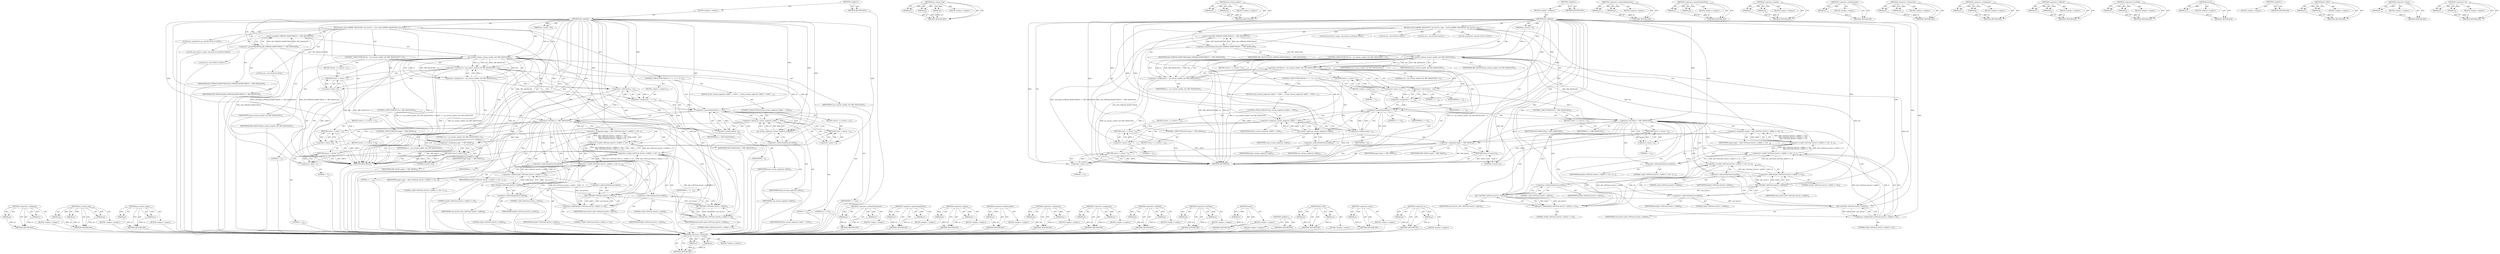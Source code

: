 digraph "&lt;operator&gt;.or" {
vulnerable_195 [label=<(METHOD,&lt;operator&gt;.notEquals)>];
vulnerable_196 [label=<(PARAM,p1)>];
vulnerable_197 [label=<(PARAM,p2)>];
vulnerable_198 [label=<(BLOCK,&lt;empty&gt;,&lt;empty&gt;)>];
vulnerable_199 [label=<(METHOD_RETURN,ANY)>];
vulnerable_146 [label=<(METHOD,jas_stream_read)>];
vulnerable_147 [label=<(PARAM,p1)>];
vulnerable_148 [label=<(PARAM,p2)>];
vulnerable_149 [label=<(PARAM,p3)>];
vulnerable_150 [label=<(BLOCK,&lt;empty&gt;,&lt;empty&gt;)>];
vulnerable_151 [label=<(METHOD_RETURN,ANY)>];
vulnerable_170 [label=<(METHOD,jas_stream_ungetc)>];
vulnerable_171 [label=<(PARAM,p1)>];
vulnerable_172 [label=<(PARAM,p2)>];
vulnerable_173 [label=<(BLOCK,&lt;empty&gt;,&lt;empty&gt;)>];
vulnerable_174 [label=<(METHOD_RETURN,ANY)>];
vulnerable_6 [label=<(METHOD,&lt;global&gt;)<SUB>1</SUB>>];
vulnerable_7 [label=<(BLOCK,&lt;empty&gt;,&lt;empty&gt;)<SUB>1</SUB>>];
vulnerable_8 [label=<(METHOD,mif_validate)<SUB>1</SUB>>];
vulnerable_9 [label=<(PARAM,jas_stream_t *in)<SUB>1</SUB>>];
vulnerable_10 [label=<(BLOCK,{
	uchar buf[MIF_MAGICLEN];
 	uint_fast32_t mag...,{
	uchar buf[MIF_MAGICLEN];
 	uint_fast32_t mag...)<SUB>2</SUB>>];
vulnerable_11 [label="<(LOCAL,uchar[] buf: uchar[])<SUB>3</SUB>>"];
vulnerable_12 [label="<(LOCAL,uint_fast32_t magic: uint_fast32_t)<SUB>4</SUB>>"];
vulnerable_13 [label="<(LOCAL,int i: int)<SUB>5</SUB>>"];
vulnerable_14 [label="<(LOCAL,int n: int)<SUB>6</SUB>>"];
vulnerable_15 [label=<(assert,assert(JAS_STREAM_MAXPUTBACK &gt;= MIF_MAGICLEN))<SUB>8</SUB>>];
vulnerable_16 [label=<(&lt;operator&gt;.greaterEqualsThan,JAS_STREAM_MAXPUTBACK &gt;= MIF_MAGICLEN)<SUB>8</SUB>>];
vulnerable_17 [label=<(IDENTIFIER,JAS_STREAM_MAXPUTBACK,JAS_STREAM_MAXPUTBACK &gt;= MIF_MAGICLEN)<SUB>8</SUB>>];
vulnerable_18 [label=<(IDENTIFIER,MIF_MAGICLEN,JAS_STREAM_MAXPUTBACK &gt;= MIF_MAGICLEN)<SUB>8</SUB>>];
vulnerable_19 [label=<(CONTROL_STRUCTURE,IF,if ((n = jas_stream_read(in, buf, MIF_MAGICLEN)) &lt; 0))<SUB>12</SUB>>];
vulnerable_20 [label=<(&lt;operator&gt;.lessThan,(n = jas_stream_read(in, buf, MIF_MAGICLEN)) &lt; 0)<SUB>12</SUB>>];
vulnerable_21 [label=<(&lt;operator&gt;.assignment,n = jas_stream_read(in, buf, MIF_MAGICLEN))<SUB>12</SUB>>];
vulnerable_22 [label=<(IDENTIFIER,n,n = jas_stream_read(in, buf, MIF_MAGICLEN))<SUB>12</SUB>>];
vulnerable_23 [label=<(jas_stream_read,jas_stream_read(in, buf, MIF_MAGICLEN))<SUB>12</SUB>>];
vulnerable_24 [label=<(IDENTIFIER,in,jas_stream_read(in, buf, MIF_MAGICLEN))<SUB>12</SUB>>];
vulnerable_25 [label=<(IDENTIFIER,buf,jas_stream_read(in, buf, MIF_MAGICLEN))<SUB>12</SUB>>];
vulnerable_26 [label=<(IDENTIFIER,MIF_MAGICLEN,jas_stream_read(in, buf, MIF_MAGICLEN))<SUB>12</SUB>>];
vulnerable_27 [label=<(LITERAL,0,(n = jas_stream_read(in, buf, MIF_MAGICLEN)) &lt; 0)<SUB>12</SUB>>];
vulnerable_28 [label=<(BLOCK,{
		return -1;
	},{
		return -1;
	})<SUB>12</SUB>>];
vulnerable_29 [label=<(RETURN,return -1;,return -1;)<SUB>13</SUB>>];
vulnerable_30 [label=<(&lt;operator&gt;.minus,-1)<SUB>13</SUB>>];
vulnerable_31 [label=<(LITERAL,1,-1)<SUB>13</SUB>>];
vulnerable_32 [label=<(CONTROL_STRUCTURE,FOR,for (i = n - 1;i &gt;= 0;--i))<SUB>18</SUB>>];
vulnerable_33 [label=<(BLOCK,&lt;empty&gt;,&lt;empty&gt;)<SUB>18</SUB>>];
vulnerable_34 [label=<(&lt;operator&gt;.assignment,i = n - 1)<SUB>18</SUB>>];
vulnerable_35 [label=<(IDENTIFIER,i,i = n - 1)<SUB>18</SUB>>];
vulnerable_36 [label=<(&lt;operator&gt;.subtraction,n - 1)<SUB>18</SUB>>];
vulnerable_37 [label=<(IDENTIFIER,n,n - 1)<SUB>18</SUB>>];
vulnerable_38 [label=<(LITERAL,1,n - 1)<SUB>18</SUB>>];
vulnerable_39 [label=<(&lt;operator&gt;.greaterEqualsThan,i &gt;= 0)<SUB>18</SUB>>];
vulnerable_40 [label=<(IDENTIFIER,i,i &gt;= 0)<SUB>18</SUB>>];
vulnerable_41 [label=<(LITERAL,0,i &gt;= 0)<SUB>18</SUB>>];
vulnerable_42 [label=<(&lt;operator&gt;.preDecrement,--i)<SUB>18</SUB>>];
vulnerable_43 [label=<(IDENTIFIER,i,--i)<SUB>18</SUB>>];
vulnerable_44 [label=<(BLOCK,{
		if (jas_stream_ungetc(in, buf[i]) == EOF) {...,{
		if (jas_stream_ungetc(in, buf[i]) == EOF) {...)<SUB>18</SUB>>];
vulnerable_45 [label=<(CONTROL_STRUCTURE,IF,if (jas_stream_ungetc(in, buf[i]) == EOF))<SUB>19</SUB>>];
vulnerable_46 [label=<(&lt;operator&gt;.equals,jas_stream_ungetc(in, buf[i]) == EOF)<SUB>19</SUB>>];
vulnerable_47 [label=<(jas_stream_ungetc,jas_stream_ungetc(in, buf[i]))<SUB>19</SUB>>];
vulnerable_48 [label=<(IDENTIFIER,in,jas_stream_ungetc(in, buf[i]))<SUB>19</SUB>>];
vulnerable_49 [label=<(&lt;operator&gt;.indirectIndexAccess,buf[i])<SUB>19</SUB>>];
vulnerable_50 [label=<(IDENTIFIER,buf,jas_stream_ungetc(in, buf[i]))<SUB>19</SUB>>];
vulnerable_51 [label=<(IDENTIFIER,i,jas_stream_ungetc(in, buf[i]))<SUB>19</SUB>>];
vulnerable_52 [label=<(IDENTIFIER,EOF,jas_stream_ungetc(in, buf[i]) == EOF)<SUB>19</SUB>>];
vulnerable_53 [label=<(BLOCK,{
			return -1;
		},{
			return -1;
		})<SUB>19</SUB>>];
vulnerable_54 [label=<(RETURN,return -1;,return -1;)<SUB>20</SUB>>];
vulnerable_55 [label=<(&lt;operator&gt;.minus,-1)<SUB>20</SUB>>];
vulnerable_56 [label=<(LITERAL,1,-1)<SUB>20</SUB>>];
vulnerable_57 [label=<(CONTROL_STRUCTURE,IF,if (n &lt; MIF_MAGICLEN))<SUB>25</SUB>>];
vulnerable_58 [label=<(&lt;operator&gt;.lessThan,n &lt; MIF_MAGICLEN)<SUB>25</SUB>>];
vulnerable_59 [label=<(IDENTIFIER,n,n &lt; MIF_MAGICLEN)<SUB>25</SUB>>];
vulnerable_60 [label=<(IDENTIFIER,MIF_MAGICLEN,n &lt; MIF_MAGICLEN)<SUB>25</SUB>>];
vulnerable_61 [label=<(BLOCK,{
		return -1;
	},{
		return -1;
	})<SUB>25</SUB>>];
vulnerable_62 [label=<(RETURN,return -1;,return -1;)<SUB>26</SUB>>];
vulnerable_63 [label=<(&lt;operator&gt;.minus,-1)<SUB>26</SUB>>];
vulnerable_64 [label=<(LITERAL,1,-1)<SUB>26</SUB>>];
vulnerable_65 [label=<(&lt;operator&gt;.assignment,magic = (JAS_CAST(uint_fast32_t, buf[0]) &lt;&lt; 24)...)<SUB>30</SUB>>];
vulnerable_66 [label=<(IDENTIFIER,magic,magic = (JAS_CAST(uint_fast32_t, buf[0]) &lt;&lt; 24)...)<SUB>30</SUB>>];
vulnerable_67 [label=<(&lt;operator&gt;.or,(JAS_CAST(uint_fast32_t, buf[0]) &lt;&lt; 24) |
	  (J...)<SUB>30</SUB>>];
vulnerable_68 [label=<(&lt;operator&gt;.or,(JAS_CAST(uint_fast32_t, buf[0]) &lt;&lt; 24) |
	  (J...)<SUB>30</SUB>>];
vulnerable_69 [label=<(&lt;operator&gt;.or,(JAS_CAST(uint_fast32_t, buf[0]) &lt;&lt; 24) |
	  (J...)<SUB>30</SUB>>];
vulnerable_70 [label=<(&lt;operator&gt;.shiftLeft,JAS_CAST(uint_fast32_t, buf[0]) &lt;&lt; 24)<SUB>30</SUB>>];
vulnerable_71 [label=<(JAS_CAST,JAS_CAST(uint_fast32_t, buf[0]))<SUB>30</SUB>>];
vulnerable_72 [label=<(IDENTIFIER,uint_fast32_t,JAS_CAST(uint_fast32_t, buf[0]))<SUB>30</SUB>>];
vulnerable_73 [label=<(&lt;operator&gt;.indirectIndexAccess,buf[0])<SUB>30</SUB>>];
vulnerable_74 [label=<(IDENTIFIER,buf,JAS_CAST(uint_fast32_t, buf[0]))<SUB>30</SUB>>];
vulnerable_75 [label=<(LITERAL,0,JAS_CAST(uint_fast32_t, buf[0]))<SUB>30</SUB>>];
vulnerable_76 [label=<(LITERAL,24,JAS_CAST(uint_fast32_t, buf[0]) &lt;&lt; 24)<SUB>30</SUB>>];
vulnerable_77 [label=<(&lt;operator&gt;.shiftLeft,JAS_CAST(uint_fast32_t, buf[1]) &lt;&lt; 16)<SUB>31</SUB>>];
vulnerable_78 [label=<(JAS_CAST,JAS_CAST(uint_fast32_t, buf[1]))<SUB>31</SUB>>];
vulnerable_79 [label=<(IDENTIFIER,uint_fast32_t,JAS_CAST(uint_fast32_t, buf[1]))<SUB>31</SUB>>];
vulnerable_80 [label=<(&lt;operator&gt;.indirectIndexAccess,buf[1])<SUB>31</SUB>>];
vulnerable_81 [label=<(IDENTIFIER,buf,JAS_CAST(uint_fast32_t, buf[1]))<SUB>31</SUB>>];
vulnerable_82 [label=<(LITERAL,1,JAS_CAST(uint_fast32_t, buf[1]))<SUB>31</SUB>>];
vulnerable_83 [label=<(LITERAL,16,JAS_CAST(uint_fast32_t, buf[1]) &lt;&lt; 16)<SUB>31</SUB>>];
vulnerable_84 [label=<(&lt;operator&gt;.shiftLeft,JAS_CAST(uint_fast32_t, buf[2]) &lt;&lt; 8)<SUB>32</SUB>>];
vulnerable_85 [label=<(JAS_CAST,JAS_CAST(uint_fast32_t, buf[2]))<SUB>32</SUB>>];
vulnerable_86 [label=<(IDENTIFIER,uint_fast32_t,JAS_CAST(uint_fast32_t, buf[2]))<SUB>32</SUB>>];
vulnerable_87 [label=<(&lt;operator&gt;.indirectIndexAccess,buf[2])<SUB>32</SUB>>];
vulnerable_88 [label=<(IDENTIFIER,buf,JAS_CAST(uint_fast32_t, buf[2]))<SUB>32</SUB>>];
vulnerable_89 [label=<(LITERAL,2,JAS_CAST(uint_fast32_t, buf[2]))<SUB>32</SUB>>];
vulnerable_90 [label=<(LITERAL,8,JAS_CAST(uint_fast32_t, buf[2]) &lt;&lt; 8)<SUB>32</SUB>>];
vulnerable_91 [label=<(&lt;operator&gt;.indirectIndexAccess,buf[3])<SUB>33</SUB>>];
vulnerable_92 [label=<(IDENTIFIER,buf,(JAS_CAST(uint_fast32_t, buf[0]) &lt;&lt; 24) |
	  (J...)<SUB>33</SUB>>];
vulnerable_93 [label=<(LITERAL,3,(JAS_CAST(uint_fast32_t, buf[0]) &lt;&lt; 24) |
	  (J...)<SUB>33</SUB>>];
vulnerable_94 [label=<(CONTROL_STRUCTURE,IF,if (magic != MIF_MAGIC))<SUB>36</SUB>>];
vulnerable_95 [label=<(&lt;operator&gt;.notEquals,magic != MIF_MAGIC)<SUB>36</SUB>>];
vulnerable_96 [label=<(IDENTIFIER,magic,magic != MIF_MAGIC)<SUB>36</SUB>>];
vulnerable_97 [label=<(IDENTIFIER,MIF_MAGIC,magic != MIF_MAGIC)<SUB>36</SUB>>];
vulnerable_98 [label=<(BLOCK,{
		return -1;
	},{
		return -1;
	})<SUB>36</SUB>>];
vulnerable_99 [label=<(RETURN,return -1;,return -1;)<SUB>37</SUB>>];
vulnerable_100 [label=<(&lt;operator&gt;.minus,-1)<SUB>37</SUB>>];
vulnerable_101 [label=<(LITERAL,1,-1)<SUB>37</SUB>>];
vulnerable_102 [label=<(RETURN,return 0;,return 0;)<SUB>40</SUB>>];
vulnerable_103 [label=<(LITERAL,0,return 0;)<SUB>40</SUB>>];
vulnerable_104 [label=<(METHOD_RETURN,int)<SUB>1</SUB>>];
vulnerable_106 [label=<(METHOD_RETURN,ANY)<SUB>1</SUB>>];
vulnerable_175 [label=<(METHOD,&lt;operator&gt;.indirectIndexAccess)>];
vulnerable_176 [label=<(PARAM,p1)>];
vulnerable_177 [label=<(PARAM,p2)>];
vulnerable_178 [label=<(BLOCK,&lt;empty&gt;,&lt;empty&gt;)>];
vulnerable_179 [label=<(METHOD_RETURN,ANY)>];
vulnerable_131 [label=<(METHOD,&lt;operator&gt;.greaterEqualsThan)>];
vulnerable_132 [label=<(PARAM,p1)>];
vulnerable_133 [label=<(PARAM,p2)>];
vulnerable_134 [label=<(BLOCK,&lt;empty&gt;,&lt;empty&gt;)>];
vulnerable_135 [label=<(METHOD_RETURN,ANY)>];
vulnerable_165 [label=<(METHOD,&lt;operator&gt;.equals)>];
vulnerable_166 [label=<(PARAM,p1)>];
vulnerable_167 [label=<(PARAM,p2)>];
vulnerable_168 [label=<(BLOCK,&lt;empty&gt;,&lt;empty&gt;)>];
vulnerable_169 [label=<(METHOD_RETURN,ANY)>];
vulnerable_161 [label=<(METHOD,&lt;operator&gt;.preDecrement)>];
vulnerable_162 [label=<(PARAM,p1)>];
vulnerable_163 [label=<(BLOCK,&lt;empty&gt;,&lt;empty&gt;)>];
vulnerable_164 [label=<(METHOD_RETURN,ANY)>];
vulnerable_156 [label=<(METHOD,&lt;operator&gt;.subtraction)>];
vulnerable_157 [label=<(PARAM,p1)>];
vulnerable_158 [label=<(PARAM,p2)>];
vulnerable_159 [label=<(BLOCK,&lt;empty&gt;,&lt;empty&gt;)>];
vulnerable_160 [label=<(METHOD_RETURN,ANY)>];
vulnerable_141 [label=<(METHOD,&lt;operator&gt;.assignment)>];
vulnerable_142 [label=<(PARAM,p1)>];
vulnerable_143 [label=<(PARAM,p2)>];
vulnerable_144 [label=<(BLOCK,&lt;empty&gt;,&lt;empty&gt;)>];
vulnerable_145 [label=<(METHOD_RETURN,ANY)>];
vulnerable_185 [label=<(METHOD,&lt;operator&gt;.shiftLeft)>];
vulnerable_186 [label=<(PARAM,p1)>];
vulnerable_187 [label=<(PARAM,p2)>];
vulnerable_188 [label=<(BLOCK,&lt;empty&gt;,&lt;empty&gt;)>];
vulnerable_189 [label=<(METHOD_RETURN,ANY)>];
vulnerable_136 [label=<(METHOD,&lt;operator&gt;.lessThan)>];
vulnerable_137 [label=<(PARAM,p1)>];
vulnerable_138 [label=<(PARAM,p2)>];
vulnerable_139 [label=<(BLOCK,&lt;empty&gt;,&lt;empty&gt;)>];
vulnerable_140 [label=<(METHOD_RETURN,ANY)>];
vulnerable_127 [label=<(METHOD,assert)>];
vulnerable_128 [label=<(PARAM,p1)>];
vulnerable_129 [label=<(BLOCK,&lt;empty&gt;,&lt;empty&gt;)>];
vulnerable_130 [label=<(METHOD_RETURN,ANY)>];
vulnerable_121 [label=<(METHOD,&lt;global&gt;)<SUB>1</SUB>>];
vulnerable_122 [label=<(BLOCK,&lt;empty&gt;,&lt;empty&gt;)>];
vulnerable_123 [label=<(METHOD_RETURN,ANY)>];
vulnerable_190 [label=<(METHOD,JAS_CAST)>];
vulnerable_191 [label=<(PARAM,p1)>];
vulnerable_192 [label=<(PARAM,p2)>];
vulnerable_193 [label=<(BLOCK,&lt;empty&gt;,&lt;empty&gt;)>];
vulnerable_194 [label=<(METHOD_RETURN,ANY)>];
vulnerable_152 [label=<(METHOD,&lt;operator&gt;.minus)>];
vulnerable_153 [label=<(PARAM,p1)>];
vulnerable_154 [label=<(BLOCK,&lt;empty&gt;,&lt;empty&gt;)>];
vulnerable_155 [label=<(METHOD_RETURN,ANY)>];
vulnerable_180 [label=<(METHOD,&lt;operator&gt;.or)>];
vulnerable_181 [label=<(PARAM,p1)>];
vulnerable_182 [label=<(PARAM,p2)>];
vulnerable_183 [label=<(BLOCK,&lt;empty&gt;,&lt;empty&gt;)>];
vulnerable_184 [label=<(METHOD_RETURN,ANY)>];
fixed_195 [label=<(METHOD,&lt;operator&gt;.notEquals)>];
fixed_196 [label=<(PARAM,p1)>];
fixed_197 [label=<(PARAM,p2)>];
fixed_198 [label=<(BLOCK,&lt;empty&gt;,&lt;empty&gt;)>];
fixed_199 [label=<(METHOD_RETURN,ANY)>];
fixed_146 [label=<(METHOD,jas_stream_read)>];
fixed_147 [label=<(PARAM,p1)>];
fixed_148 [label=<(PARAM,p2)>];
fixed_149 [label=<(PARAM,p3)>];
fixed_150 [label=<(BLOCK,&lt;empty&gt;,&lt;empty&gt;)>];
fixed_151 [label=<(METHOD_RETURN,ANY)>];
fixed_170 [label=<(METHOD,jas_stream_ungetc)>];
fixed_171 [label=<(PARAM,p1)>];
fixed_172 [label=<(PARAM,p2)>];
fixed_173 [label=<(BLOCK,&lt;empty&gt;,&lt;empty&gt;)>];
fixed_174 [label=<(METHOD_RETURN,ANY)>];
fixed_6 [label=<(METHOD,&lt;global&gt;)<SUB>1</SUB>>];
fixed_7 [label=<(BLOCK,&lt;empty&gt;,&lt;empty&gt;)<SUB>1</SUB>>];
fixed_8 [label=<(METHOD,mif_validate)<SUB>1</SUB>>];
fixed_9 [label=<(PARAM,jas_stream_t *in)<SUB>1</SUB>>];
fixed_10 [label=<(BLOCK,{
	jas_uchar buf[MIF_MAGICLEN];
 	uint_fast32_t...,{
	jas_uchar buf[MIF_MAGICLEN];
 	uint_fast32_t...)<SUB>2</SUB>>];
fixed_11 [label="<(LOCAL,jas_uchar[] buf: jas_uchar[])<SUB>3</SUB>>"];
fixed_12 [label="<(LOCAL,uint_fast32_t magic: uint_fast32_t)<SUB>4</SUB>>"];
fixed_13 [label="<(LOCAL,int i: int)<SUB>5</SUB>>"];
fixed_14 [label="<(LOCAL,int n: int)<SUB>6</SUB>>"];
fixed_15 [label=<(assert,assert(JAS_STREAM_MAXPUTBACK &gt;= MIF_MAGICLEN))<SUB>8</SUB>>];
fixed_16 [label=<(&lt;operator&gt;.greaterEqualsThan,JAS_STREAM_MAXPUTBACK &gt;= MIF_MAGICLEN)<SUB>8</SUB>>];
fixed_17 [label=<(IDENTIFIER,JAS_STREAM_MAXPUTBACK,JAS_STREAM_MAXPUTBACK &gt;= MIF_MAGICLEN)<SUB>8</SUB>>];
fixed_18 [label=<(IDENTIFIER,MIF_MAGICLEN,JAS_STREAM_MAXPUTBACK &gt;= MIF_MAGICLEN)<SUB>8</SUB>>];
fixed_19 [label=<(CONTROL_STRUCTURE,IF,if ((n = jas_stream_read(in, buf, MIF_MAGICLEN)) &lt; 0))<SUB>12</SUB>>];
fixed_20 [label=<(&lt;operator&gt;.lessThan,(n = jas_stream_read(in, buf, MIF_MAGICLEN)) &lt; 0)<SUB>12</SUB>>];
fixed_21 [label=<(&lt;operator&gt;.assignment,n = jas_stream_read(in, buf, MIF_MAGICLEN))<SUB>12</SUB>>];
fixed_22 [label=<(IDENTIFIER,n,n = jas_stream_read(in, buf, MIF_MAGICLEN))<SUB>12</SUB>>];
fixed_23 [label=<(jas_stream_read,jas_stream_read(in, buf, MIF_MAGICLEN))<SUB>12</SUB>>];
fixed_24 [label=<(IDENTIFIER,in,jas_stream_read(in, buf, MIF_MAGICLEN))<SUB>12</SUB>>];
fixed_25 [label=<(IDENTIFIER,buf,jas_stream_read(in, buf, MIF_MAGICLEN))<SUB>12</SUB>>];
fixed_26 [label=<(IDENTIFIER,MIF_MAGICLEN,jas_stream_read(in, buf, MIF_MAGICLEN))<SUB>12</SUB>>];
fixed_27 [label=<(LITERAL,0,(n = jas_stream_read(in, buf, MIF_MAGICLEN)) &lt; 0)<SUB>12</SUB>>];
fixed_28 [label=<(BLOCK,{
		return -1;
	},{
		return -1;
	})<SUB>12</SUB>>];
fixed_29 [label=<(RETURN,return -1;,return -1;)<SUB>13</SUB>>];
fixed_30 [label=<(&lt;operator&gt;.minus,-1)<SUB>13</SUB>>];
fixed_31 [label=<(LITERAL,1,-1)<SUB>13</SUB>>];
fixed_32 [label=<(CONTROL_STRUCTURE,FOR,for (i = n - 1;i &gt;= 0;--i))<SUB>18</SUB>>];
fixed_33 [label=<(BLOCK,&lt;empty&gt;,&lt;empty&gt;)<SUB>18</SUB>>];
fixed_34 [label=<(&lt;operator&gt;.assignment,i = n - 1)<SUB>18</SUB>>];
fixed_35 [label=<(IDENTIFIER,i,i = n - 1)<SUB>18</SUB>>];
fixed_36 [label=<(&lt;operator&gt;.subtraction,n - 1)<SUB>18</SUB>>];
fixed_37 [label=<(IDENTIFIER,n,n - 1)<SUB>18</SUB>>];
fixed_38 [label=<(LITERAL,1,n - 1)<SUB>18</SUB>>];
fixed_39 [label=<(&lt;operator&gt;.greaterEqualsThan,i &gt;= 0)<SUB>18</SUB>>];
fixed_40 [label=<(IDENTIFIER,i,i &gt;= 0)<SUB>18</SUB>>];
fixed_41 [label=<(LITERAL,0,i &gt;= 0)<SUB>18</SUB>>];
fixed_42 [label=<(&lt;operator&gt;.preDecrement,--i)<SUB>18</SUB>>];
fixed_43 [label=<(IDENTIFIER,i,--i)<SUB>18</SUB>>];
fixed_44 [label=<(BLOCK,{
		if (jas_stream_ungetc(in, buf[i]) == EOF) {...,{
		if (jas_stream_ungetc(in, buf[i]) == EOF) {...)<SUB>18</SUB>>];
fixed_45 [label=<(CONTROL_STRUCTURE,IF,if (jas_stream_ungetc(in, buf[i]) == EOF))<SUB>19</SUB>>];
fixed_46 [label=<(&lt;operator&gt;.equals,jas_stream_ungetc(in, buf[i]) == EOF)<SUB>19</SUB>>];
fixed_47 [label=<(jas_stream_ungetc,jas_stream_ungetc(in, buf[i]))<SUB>19</SUB>>];
fixed_48 [label=<(IDENTIFIER,in,jas_stream_ungetc(in, buf[i]))<SUB>19</SUB>>];
fixed_49 [label=<(&lt;operator&gt;.indirectIndexAccess,buf[i])<SUB>19</SUB>>];
fixed_50 [label=<(IDENTIFIER,buf,jas_stream_ungetc(in, buf[i]))<SUB>19</SUB>>];
fixed_51 [label=<(IDENTIFIER,i,jas_stream_ungetc(in, buf[i]))<SUB>19</SUB>>];
fixed_52 [label=<(IDENTIFIER,EOF,jas_stream_ungetc(in, buf[i]) == EOF)<SUB>19</SUB>>];
fixed_53 [label=<(BLOCK,{
			return -1;
		},{
			return -1;
		})<SUB>19</SUB>>];
fixed_54 [label=<(RETURN,return -1;,return -1;)<SUB>20</SUB>>];
fixed_55 [label=<(&lt;operator&gt;.minus,-1)<SUB>20</SUB>>];
fixed_56 [label=<(LITERAL,1,-1)<SUB>20</SUB>>];
fixed_57 [label=<(CONTROL_STRUCTURE,IF,if (n &lt; MIF_MAGICLEN))<SUB>25</SUB>>];
fixed_58 [label=<(&lt;operator&gt;.lessThan,n &lt; MIF_MAGICLEN)<SUB>25</SUB>>];
fixed_59 [label=<(IDENTIFIER,n,n &lt; MIF_MAGICLEN)<SUB>25</SUB>>];
fixed_60 [label=<(IDENTIFIER,MIF_MAGICLEN,n &lt; MIF_MAGICLEN)<SUB>25</SUB>>];
fixed_61 [label=<(BLOCK,{
		return -1;
	},{
		return -1;
	})<SUB>25</SUB>>];
fixed_62 [label=<(RETURN,return -1;,return -1;)<SUB>26</SUB>>];
fixed_63 [label=<(&lt;operator&gt;.minus,-1)<SUB>26</SUB>>];
fixed_64 [label=<(LITERAL,1,-1)<SUB>26</SUB>>];
fixed_65 [label=<(&lt;operator&gt;.assignment,magic = (JAS_CAST(uint_fast32_t, buf[0]) &lt;&lt; 24)...)<SUB>30</SUB>>];
fixed_66 [label=<(IDENTIFIER,magic,magic = (JAS_CAST(uint_fast32_t, buf[0]) &lt;&lt; 24)...)<SUB>30</SUB>>];
fixed_67 [label=<(&lt;operator&gt;.or,(JAS_CAST(uint_fast32_t, buf[0]) &lt;&lt; 24) |
	  (J...)<SUB>30</SUB>>];
fixed_68 [label=<(&lt;operator&gt;.or,(JAS_CAST(uint_fast32_t, buf[0]) &lt;&lt; 24) |
	  (J...)<SUB>30</SUB>>];
fixed_69 [label=<(&lt;operator&gt;.or,(JAS_CAST(uint_fast32_t, buf[0]) &lt;&lt; 24) |
	  (J...)<SUB>30</SUB>>];
fixed_70 [label=<(&lt;operator&gt;.shiftLeft,JAS_CAST(uint_fast32_t, buf[0]) &lt;&lt; 24)<SUB>30</SUB>>];
fixed_71 [label=<(JAS_CAST,JAS_CAST(uint_fast32_t, buf[0]))<SUB>30</SUB>>];
fixed_72 [label=<(IDENTIFIER,uint_fast32_t,JAS_CAST(uint_fast32_t, buf[0]))<SUB>30</SUB>>];
fixed_73 [label=<(&lt;operator&gt;.indirectIndexAccess,buf[0])<SUB>30</SUB>>];
fixed_74 [label=<(IDENTIFIER,buf,JAS_CAST(uint_fast32_t, buf[0]))<SUB>30</SUB>>];
fixed_75 [label=<(LITERAL,0,JAS_CAST(uint_fast32_t, buf[0]))<SUB>30</SUB>>];
fixed_76 [label=<(LITERAL,24,JAS_CAST(uint_fast32_t, buf[0]) &lt;&lt; 24)<SUB>30</SUB>>];
fixed_77 [label=<(&lt;operator&gt;.shiftLeft,JAS_CAST(uint_fast32_t, buf[1]) &lt;&lt; 16)<SUB>31</SUB>>];
fixed_78 [label=<(JAS_CAST,JAS_CAST(uint_fast32_t, buf[1]))<SUB>31</SUB>>];
fixed_79 [label=<(IDENTIFIER,uint_fast32_t,JAS_CAST(uint_fast32_t, buf[1]))<SUB>31</SUB>>];
fixed_80 [label=<(&lt;operator&gt;.indirectIndexAccess,buf[1])<SUB>31</SUB>>];
fixed_81 [label=<(IDENTIFIER,buf,JAS_CAST(uint_fast32_t, buf[1]))<SUB>31</SUB>>];
fixed_82 [label=<(LITERAL,1,JAS_CAST(uint_fast32_t, buf[1]))<SUB>31</SUB>>];
fixed_83 [label=<(LITERAL,16,JAS_CAST(uint_fast32_t, buf[1]) &lt;&lt; 16)<SUB>31</SUB>>];
fixed_84 [label=<(&lt;operator&gt;.shiftLeft,JAS_CAST(uint_fast32_t, buf[2]) &lt;&lt; 8)<SUB>32</SUB>>];
fixed_85 [label=<(JAS_CAST,JAS_CAST(uint_fast32_t, buf[2]))<SUB>32</SUB>>];
fixed_86 [label=<(IDENTIFIER,uint_fast32_t,JAS_CAST(uint_fast32_t, buf[2]))<SUB>32</SUB>>];
fixed_87 [label=<(&lt;operator&gt;.indirectIndexAccess,buf[2])<SUB>32</SUB>>];
fixed_88 [label=<(IDENTIFIER,buf,JAS_CAST(uint_fast32_t, buf[2]))<SUB>32</SUB>>];
fixed_89 [label=<(LITERAL,2,JAS_CAST(uint_fast32_t, buf[2]))<SUB>32</SUB>>];
fixed_90 [label=<(LITERAL,8,JAS_CAST(uint_fast32_t, buf[2]) &lt;&lt; 8)<SUB>32</SUB>>];
fixed_91 [label=<(&lt;operator&gt;.indirectIndexAccess,buf[3])<SUB>33</SUB>>];
fixed_92 [label=<(IDENTIFIER,buf,(JAS_CAST(uint_fast32_t, buf[0]) &lt;&lt; 24) |
	  (J...)<SUB>33</SUB>>];
fixed_93 [label=<(LITERAL,3,(JAS_CAST(uint_fast32_t, buf[0]) &lt;&lt; 24) |
	  (J...)<SUB>33</SUB>>];
fixed_94 [label=<(CONTROL_STRUCTURE,IF,if (magic != MIF_MAGIC))<SUB>36</SUB>>];
fixed_95 [label=<(&lt;operator&gt;.notEquals,magic != MIF_MAGIC)<SUB>36</SUB>>];
fixed_96 [label=<(IDENTIFIER,magic,magic != MIF_MAGIC)<SUB>36</SUB>>];
fixed_97 [label=<(IDENTIFIER,MIF_MAGIC,magic != MIF_MAGIC)<SUB>36</SUB>>];
fixed_98 [label=<(BLOCK,{
		return -1;
	},{
		return -1;
	})<SUB>36</SUB>>];
fixed_99 [label=<(RETURN,return -1;,return -1;)<SUB>37</SUB>>];
fixed_100 [label=<(&lt;operator&gt;.minus,-1)<SUB>37</SUB>>];
fixed_101 [label=<(LITERAL,1,-1)<SUB>37</SUB>>];
fixed_102 [label=<(RETURN,return 0;,return 0;)<SUB>40</SUB>>];
fixed_103 [label=<(LITERAL,0,return 0;)<SUB>40</SUB>>];
fixed_104 [label=<(METHOD_RETURN,int)<SUB>1</SUB>>];
fixed_106 [label=<(METHOD_RETURN,ANY)<SUB>1</SUB>>];
fixed_175 [label=<(METHOD,&lt;operator&gt;.indirectIndexAccess)>];
fixed_176 [label=<(PARAM,p1)>];
fixed_177 [label=<(PARAM,p2)>];
fixed_178 [label=<(BLOCK,&lt;empty&gt;,&lt;empty&gt;)>];
fixed_179 [label=<(METHOD_RETURN,ANY)>];
fixed_131 [label=<(METHOD,&lt;operator&gt;.greaterEqualsThan)>];
fixed_132 [label=<(PARAM,p1)>];
fixed_133 [label=<(PARAM,p2)>];
fixed_134 [label=<(BLOCK,&lt;empty&gt;,&lt;empty&gt;)>];
fixed_135 [label=<(METHOD_RETURN,ANY)>];
fixed_165 [label=<(METHOD,&lt;operator&gt;.equals)>];
fixed_166 [label=<(PARAM,p1)>];
fixed_167 [label=<(PARAM,p2)>];
fixed_168 [label=<(BLOCK,&lt;empty&gt;,&lt;empty&gt;)>];
fixed_169 [label=<(METHOD_RETURN,ANY)>];
fixed_161 [label=<(METHOD,&lt;operator&gt;.preDecrement)>];
fixed_162 [label=<(PARAM,p1)>];
fixed_163 [label=<(BLOCK,&lt;empty&gt;,&lt;empty&gt;)>];
fixed_164 [label=<(METHOD_RETURN,ANY)>];
fixed_156 [label=<(METHOD,&lt;operator&gt;.subtraction)>];
fixed_157 [label=<(PARAM,p1)>];
fixed_158 [label=<(PARAM,p2)>];
fixed_159 [label=<(BLOCK,&lt;empty&gt;,&lt;empty&gt;)>];
fixed_160 [label=<(METHOD_RETURN,ANY)>];
fixed_141 [label=<(METHOD,&lt;operator&gt;.assignment)>];
fixed_142 [label=<(PARAM,p1)>];
fixed_143 [label=<(PARAM,p2)>];
fixed_144 [label=<(BLOCK,&lt;empty&gt;,&lt;empty&gt;)>];
fixed_145 [label=<(METHOD_RETURN,ANY)>];
fixed_185 [label=<(METHOD,&lt;operator&gt;.shiftLeft)>];
fixed_186 [label=<(PARAM,p1)>];
fixed_187 [label=<(PARAM,p2)>];
fixed_188 [label=<(BLOCK,&lt;empty&gt;,&lt;empty&gt;)>];
fixed_189 [label=<(METHOD_RETURN,ANY)>];
fixed_136 [label=<(METHOD,&lt;operator&gt;.lessThan)>];
fixed_137 [label=<(PARAM,p1)>];
fixed_138 [label=<(PARAM,p2)>];
fixed_139 [label=<(BLOCK,&lt;empty&gt;,&lt;empty&gt;)>];
fixed_140 [label=<(METHOD_RETURN,ANY)>];
fixed_127 [label=<(METHOD,assert)>];
fixed_128 [label=<(PARAM,p1)>];
fixed_129 [label=<(BLOCK,&lt;empty&gt;,&lt;empty&gt;)>];
fixed_130 [label=<(METHOD_RETURN,ANY)>];
fixed_121 [label=<(METHOD,&lt;global&gt;)<SUB>1</SUB>>];
fixed_122 [label=<(BLOCK,&lt;empty&gt;,&lt;empty&gt;)>];
fixed_123 [label=<(METHOD_RETURN,ANY)>];
fixed_190 [label=<(METHOD,JAS_CAST)>];
fixed_191 [label=<(PARAM,p1)>];
fixed_192 [label=<(PARAM,p2)>];
fixed_193 [label=<(BLOCK,&lt;empty&gt;,&lt;empty&gt;)>];
fixed_194 [label=<(METHOD_RETURN,ANY)>];
fixed_152 [label=<(METHOD,&lt;operator&gt;.minus)>];
fixed_153 [label=<(PARAM,p1)>];
fixed_154 [label=<(BLOCK,&lt;empty&gt;,&lt;empty&gt;)>];
fixed_155 [label=<(METHOD_RETURN,ANY)>];
fixed_180 [label=<(METHOD,&lt;operator&gt;.or)>];
fixed_181 [label=<(PARAM,p1)>];
fixed_182 [label=<(PARAM,p2)>];
fixed_183 [label=<(BLOCK,&lt;empty&gt;,&lt;empty&gt;)>];
fixed_184 [label=<(METHOD_RETURN,ANY)>];
vulnerable_195 -> vulnerable_196  [key=0, label="AST: "];
vulnerable_195 -> vulnerable_196  [key=1, label="DDG: "];
vulnerable_195 -> vulnerable_198  [key=0, label="AST: "];
vulnerable_195 -> vulnerable_197  [key=0, label="AST: "];
vulnerable_195 -> vulnerable_197  [key=1, label="DDG: "];
vulnerable_195 -> vulnerable_199  [key=0, label="AST: "];
vulnerable_195 -> vulnerable_199  [key=1, label="CFG: "];
vulnerable_196 -> vulnerable_199  [key=0, label="DDG: p1"];
vulnerable_197 -> vulnerable_199  [key=0, label="DDG: p2"];
vulnerable_146 -> vulnerable_147  [key=0, label="AST: "];
vulnerable_146 -> vulnerable_147  [key=1, label="DDG: "];
vulnerable_146 -> vulnerable_150  [key=0, label="AST: "];
vulnerable_146 -> vulnerable_148  [key=0, label="AST: "];
vulnerable_146 -> vulnerable_148  [key=1, label="DDG: "];
vulnerable_146 -> vulnerable_151  [key=0, label="AST: "];
vulnerable_146 -> vulnerable_151  [key=1, label="CFG: "];
vulnerable_146 -> vulnerable_149  [key=0, label="AST: "];
vulnerable_146 -> vulnerable_149  [key=1, label="DDG: "];
vulnerable_147 -> vulnerable_151  [key=0, label="DDG: p1"];
vulnerable_148 -> vulnerable_151  [key=0, label="DDG: p2"];
vulnerable_149 -> vulnerable_151  [key=0, label="DDG: p3"];
vulnerable_170 -> vulnerable_171  [key=0, label="AST: "];
vulnerable_170 -> vulnerable_171  [key=1, label="DDG: "];
vulnerable_170 -> vulnerable_173  [key=0, label="AST: "];
vulnerable_170 -> vulnerable_172  [key=0, label="AST: "];
vulnerable_170 -> vulnerable_172  [key=1, label="DDG: "];
vulnerable_170 -> vulnerable_174  [key=0, label="AST: "];
vulnerable_170 -> vulnerable_174  [key=1, label="CFG: "];
vulnerable_171 -> vulnerable_174  [key=0, label="DDG: p1"];
vulnerable_172 -> vulnerable_174  [key=0, label="DDG: p2"];
vulnerable_6 -> vulnerable_7  [key=0, label="AST: "];
vulnerable_6 -> vulnerable_106  [key=0, label="AST: "];
vulnerable_6 -> vulnerable_106  [key=1, label="CFG: "];
vulnerable_7 -> vulnerable_8  [key=0, label="AST: "];
vulnerable_8 -> vulnerable_9  [key=0, label="AST: "];
vulnerable_8 -> vulnerable_9  [key=1, label="DDG: "];
vulnerable_8 -> vulnerable_10  [key=0, label="AST: "];
vulnerable_8 -> vulnerable_104  [key=0, label="AST: "];
vulnerable_8 -> vulnerable_16  [key=0, label="CFG: "];
vulnerable_8 -> vulnerable_16  [key=1, label="DDG: "];
vulnerable_8 -> vulnerable_102  [key=0, label="DDG: "];
vulnerable_8 -> vulnerable_103  [key=0, label="DDG: "];
vulnerable_8 -> vulnerable_20  [key=0, label="DDG: "];
vulnerable_8 -> vulnerable_39  [key=0, label="DDG: "];
vulnerable_8 -> vulnerable_42  [key=0, label="DDG: "];
vulnerable_8 -> vulnerable_58  [key=0, label="DDG: "];
vulnerable_8 -> vulnerable_95  [key=0, label="DDG: "];
vulnerable_8 -> vulnerable_23  [key=0, label="DDG: "];
vulnerable_8 -> vulnerable_30  [key=0, label="DDG: "];
vulnerable_8 -> vulnerable_36  [key=0, label="DDG: "];
vulnerable_8 -> vulnerable_46  [key=0, label="DDG: "];
vulnerable_8 -> vulnerable_63  [key=0, label="DDG: "];
vulnerable_8 -> vulnerable_84  [key=0, label="DDG: "];
vulnerable_8 -> vulnerable_100  [key=0, label="DDG: "];
vulnerable_8 -> vulnerable_47  [key=0, label="DDG: "];
vulnerable_8 -> vulnerable_70  [key=0, label="DDG: "];
vulnerable_8 -> vulnerable_77  [key=0, label="DDG: "];
vulnerable_8 -> vulnerable_85  [key=0, label="DDG: "];
vulnerable_8 -> vulnerable_55  [key=0, label="DDG: "];
vulnerable_8 -> vulnerable_71  [key=0, label="DDG: "];
vulnerable_8 -> vulnerable_78  [key=0, label="DDG: "];
vulnerable_9 -> vulnerable_23  [key=0, label="DDG: in"];
vulnerable_10 -> vulnerable_11  [key=0, label="AST: "];
vulnerable_10 -> vulnerable_12  [key=0, label="AST: "];
vulnerable_10 -> vulnerable_13  [key=0, label="AST: "];
vulnerable_10 -> vulnerable_14  [key=0, label="AST: "];
vulnerable_10 -> vulnerable_15  [key=0, label="AST: "];
vulnerable_10 -> vulnerable_19  [key=0, label="AST: "];
vulnerable_10 -> vulnerable_32  [key=0, label="AST: "];
vulnerable_10 -> vulnerable_57  [key=0, label="AST: "];
vulnerable_10 -> vulnerable_65  [key=0, label="AST: "];
vulnerable_10 -> vulnerable_94  [key=0, label="AST: "];
vulnerable_10 -> vulnerable_102  [key=0, label="AST: "];
vulnerable_15 -> vulnerable_16  [key=0, label="AST: "];
vulnerable_15 -> vulnerable_23  [key=0, label="CFG: "];
vulnerable_15 -> vulnerable_104  [key=0, label="DDG: JAS_STREAM_MAXPUTBACK &gt;= MIF_MAGICLEN"];
vulnerable_15 -> vulnerable_104  [key=1, label="DDG: assert(JAS_STREAM_MAXPUTBACK &gt;= MIF_MAGICLEN)"];
vulnerable_16 -> vulnerable_17  [key=0, label="AST: "];
vulnerable_16 -> vulnerable_18  [key=0, label="AST: "];
vulnerable_16 -> vulnerable_15  [key=0, label="CFG: "];
vulnerable_16 -> vulnerable_15  [key=1, label="DDG: JAS_STREAM_MAXPUTBACK"];
vulnerable_16 -> vulnerable_15  [key=2, label="DDG: MIF_MAGICLEN"];
vulnerable_16 -> vulnerable_104  [key=0, label="DDG: JAS_STREAM_MAXPUTBACK"];
vulnerable_16 -> vulnerable_23  [key=0, label="DDG: MIF_MAGICLEN"];
vulnerable_19 -> vulnerable_20  [key=0, label="AST: "];
vulnerable_19 -> vulnerable_28  [key=0, label="AST: "];
vulnerable_20 -> vulnerable_21  [key=0, label="AST: "];
vulnerable_20 -> vulnerable_27  [key=0, label="AST: "];
vulnerable_20 -> vulnerable_30  [key=0, label="CFG: "];
vulnerable_20 -> vulnerable_30  [key=1, label="CDG: "];
vulnerable_20 -> vulnerable_36  [key=0, label="CFG: "];
vulnerable_20 -> vulnerable_36  [key=1, label="CDG: "];
vulnerable_20 -> vulnerable_104  [key=0, label="DDG: n = jas_stream_read(in, buf, MIF_MAGICLEN)"];
vulnerable_20 -> vulnerable_104  [key=1, label="DDG: (n = jas_stream_read(in, buf, MIF_MAGICLEN)) &lt; 0"];
vulnerable_20 -> vulnerable_34  [key=0, label="CDG: "];
vulnerable_20 -> vulnerable_29  [key=0, label="CDG: "];
vulnerable_20 -> vulnerable_39  [key=0, label="CDG: "];
vulnerable_21 -> vulnerable_22  [key=0, label="AST: "];
vulnerable_21 -> vulnerable_23  [key=0, label="AST: "];
vulnerable_21 -> vulnerable_20  [key=0, label="CFG: "];
vulnerable_21 -> vulnerable_20  [key=1, label="DDG: n"];
vulnerable_21 -> vulnerable_104  [key=0, label="DDG: n"];
vulnerable_21 -> vulnerable_104  [key=1, label="DDG: jas_stream_read(in, buf, MIF_MAGICLEN)"];
vulnerable_21 -> vulnerable_36  [key=0, label="DDG: n"];
vulnerable_23 -> vulnerable_24  [key=0, label="AST: "];
vulnerable_23 -> vulnerable_25  [key=0, label="AST: "];
vulnerable_23 -> vulnerable_26  [key=0, label="AST: "];
vulnerable_23 -> vulnerable_21  [key=0, label="CFG: "];
vulnerable_23 -> vulnerable_21  [key=1, label="DDG: in"];
vulnerable_23 -> vulnerable_21  [key=2, label="DDG: buf"];
vulnerable_23 -> vulnerable_21  [key=3, label="DDG: MIF_MAGICLEN"];
vulnerable_23 -> vulnerable_104  [key=0, label="DDG: in"];
vulnerable_23 -> vulnerable_104  [key=1, label="DDG: buf"];
vulnerable_23 -> vulnerable_104  [key=2, label="DDG: MIF_MAGICLEN"];
vulnerable_23 -> vulnerable_20  [key=0, label="DDG: in"];
vulnerable_23 -> vulnerable_20  [key=1, label="DDG: buf"];
vulnerable_23 -> vulnerable_20  [key=2, label="DDG: MIF_MAGICLEN"];
vulnerable_23 -> vulnerable_58  [key=0, label="DDG: MIF_MAGICLEN"];
vulnerable_23 -> vulnerable_67  [key=0, label="DDG: buf"];
vulnerable_23 -> vulnerable_47  [key=0, label="DDG: in"];
vulnerable_23 -> vulnerable_47  [key=1, label="DDG: buf"];
vulnerable_23 -> vulnerable_85  [key=0, label="DDG: buf"];
vulnerable_23 -> vulnerable_71  [key=0, label="DDG: buf"];
vulnerable_23 -> vulnerable_78  [key=0, label="DDG: buf"];
vulnerable_28 -> vulnerable_29  [key=0, label="AST: "];
vulnerable_29 -> vulnerable_30  [key=0, label="AST: "];
vulnerable_29 -> vulnerable_104  [key=0, label="CFG: "];
vulnerable_29 -> vulnerable_104  [key=1, label="DDG: &lt;RET&gt;"];
vulnerable_30 -> vulnerable_31  [key=0, label="AST: "];
vulnerable_30 -> vulnerable_29  [key=0, label="CFG: "];
vulnerable_30 -> vulnerable_29  [key=1, label="DDG: -1"];
vulnerable_30 -> vulnerable_104  [key=0, label="DDG: -1"];
vulnerable_32 -> vulnerable_33  [key=0, label="AST: "];
vulnerable_32 -> vulnerable_39  [key=0, label="AST: "];
vulnerable_32 -> vulnerable_42  [key=0, label="AST: "];
vulnerable_32 -> vulnerable_44  [key=0, label="AST: "];
vulnerable_33 -> vulnerable_34  [key=0, label="AST: "];
vulnerable_34 -> vulnerable_35  [key=0, label="AST: "];
vulnerable_34 -> vulnerable_36  [key=0, label="AST: "];
vulnerable_34 -> vulnerable_39  [key=0, label="CFG: "];
vulnerable_34 -> vulnerable_39  [key=1, label="DDG: i"];
vulnerable_36 -> vulnerable_37  [key=0, label="AST: "];
vulnerable_36 -> vulnerable_38  [key=0, label="AST: "];
vulnerable_36 -> vulnerable_34  [key=0, label="CFG: "];
vulnerable_36 -> vulnerable_34  [key=1, label="DDG: n"];
vulnerable_36 -> vulnerable_34  [key=2, label="DDG: 1"];
vulnerable_36 -> vulnerable_58  [key=0, label="DDG: n"];
vulnerable_39 -> vulnerable_40  [key=0, label="AST: "];
vulnerable_39 -> vulnerable_41  [key=0, label="AST: "];
vulnerable_39 -> vulnerable_49  [key=0, label="CFG: "];
vulnerable_39 -> vulnerable_49  [key=1, label="CDG: "];
vulnerable_39 -> vulnerable_58  [key=0, label="CFG: "];
vulnerable_39 -> vulnerable_58  [key=1, label="CDG: "];
vulnerable_39 -> vulnerable_42  [key=0, label="DDG: i"];
vulnerable_39 -> vulnerable_47  [key=0, label="CDG: "];
vulnerable_39 -> vulnerable_46  [key=0, label="CDG: "];
vulnerable_42 -> vulnerable_43  [key=0, label="AST: "];
vulnerable_42 -> vulnerable_39  [key=0, label="CFG: "];
vulnerable_42 -> vulnerable_39  [key=1, label="DDG: i"];
vulnerable_44 -> vulnerable_45  [key=0, label="AST: "];
vulnerable_45 -> vulnerable_46  [key=0, label="AST: "];
vulnerable_45 -> vulnerable_53  [key=0, label="AST: "];
vulnerable_46 -> vulnerable_47  [key=0, label="AST: "];
vulnerable_46 -> vulnerable_52  [key=0, label="AST: "];
vulnerable_46 -> vulnerable_55  [key=0, label="CFG: "];
vulnerable_46 -> vulnerable_55  [key=1, label="CDG: "];
vulnerable_46 -> vulnerable_42  [key=0, label="CFG: "];
vulnerable_46 -> vulnerable_42  [key=1, label="CDG: "];
vulnerable_46 -> vulnerable_104  [key=0, label="DDG: EOF"];
vulnerable_46 -> vulnerable_54  [key=0, label="CDG: "];
vulnerable_46 -> vulnerable_39  [key=0, label="CDG: "];
vulnerable_47 -> vulnerable_48  [key=0, label="AST: "];
vulnerable_47 -> vulnerable_49  [key=0, label="AST: "];
vulnerable_47 -> vulnerable_46  [key=0, label="CFG: "];
vulnerable_47 -> vulnerable_46  [key=1, label="DDG: in"];
vulnerable_47 -> vulnerable_46  [key=2, label="DDG: buf[i]"];
vulnerable_49 -> vulnerable_50  [key=0, label="AST: "];
vulnerable_49 -> vulnerable_51  [key=0, label="AST: "];
vulnerable_49 -> vulnerable_47  [key=0, label="CFG: "];
vulnerable_53 -> vulnerable_54  [key=0, label="AST: "];
vulnerable_54 -> vulnerable_55  [key=0, label="AST: "];
vulnerable_54 -> vulnerable_104  [key=0, label="CFG: "];
vulnerable_54 -> vulnerable_104  [key=1, label="DDG: &lt;RET&gt;"];
vulnerable_55 -> vulnerable_56  [key=0, label="AST: "];
vulnerable_55 -> vulnerable_54  [key=0, label="CFG: "];
vulnerable_55 -> vulnerable_54  [key=1, label="DDG: -1"];
vulnerable_57 -> vulnerable_58  [key=0, label="AST: "];
vulnerable_57 -> vulnerable_61  [key=0, label="AST: "];
vulnerable_58 -> vulnerable_59  [key=0, label="AST: "];
vulnerable_58 -> vulnerable_60  [key=0, label="AST: "];
vulnerable_58 -> vulnerable_63  [key=0, label="CFG: "];
vulnerable_58 -> vulnerable_63  [key=1, label="CDG: "];
vulnerable_58 -> vulnerable_73  [key=0, label="CFG: "];
vulnerable_58 -> vulnerable_73  [key=1, label="CDG: "];
vulnerable_58 -> vulnerable_68  [key=0, label="CDG: "];
vulnerable_58 -> vulnerable_77  [key=0, label="CDG: "];
vulnerable_58 -> vulnerable_84  [key=0, label="CDG: "];
vulnerable_58 -> vulnerable_85  [key=0, label="CDG: "];
vulnerable_58 -> vulnerable_69  [key=0, label="CDG: "];
vulnerable_58 -> vulnerable_67  [key=0, label="CDG: "];
vulnerable_58 -> vulnerable_95  [key=0, label="CDG: "];
vulnerable_58 -> vulnerable_65  [key=0, label="CDG: "];
vulnerable_58 -> vulnerable_87  [key=0, label="CDG: "];
vulnerable_58 -> vulnerable_91  [key=0, label="CDG: "];
vulnerable_58 -> vulnerable_80  [key=0, label="CDG: "];
vulnerable_58 -> vulnerable_71  [key=0, label="CDG: "];
vulnerable_58 -> vulnerable_70  [key=0, label="CDG: "];
vulnerable_58 -> vulnerable_78  [key=0, label="CDG: "];
vulnerable_58 -> vulnerable_62  [key=0, label="CDG: "];
vulnerable_61 -> vulnerable_62  [key=0, label="AST: "];
vulnerable_62 -> vulnerable_63  [key=0, label="AST: "];
vulnerable_62 -> vulnerable_104  [key=0, label="CFG: "];
vulnerable_62 -> vulnerable_104  [key=1, label="DDG: &lt;RET&gt;"];
vulnerable_63 -> vulnerable_64  [key=0, label="AST: "];
vulnerable_63 -> vulnerable_62  [key=0, label="CFG: "];
vulnerable_63 -> vulnerable_62  [key=1, label="DDG: -1"];
vulnerable_65 -> vulnerable_66  [key=0, label="AST: "];
vulnerable_65 -> vulnerable_67  [key=0, label="AST: "];
vulnerable_65 -> vulnerable_95  [key=0, label="CFG: "];
vulnerable_65 -> vulnerable_95  [key=1, label="DDG: magic"];
vulnerable_67 -> vulnerable_68  [key=0, label="AST: "];
vulnerable_67 -> vulnerable_91  [key=0, label="AST: "];
vulnerable_67 -> vulnerable_65  [key=0, label="CFG: "];
vulnerable_67 -> vulnerable_65  [key=1, label="DDG: (JAS_CAST(uint_fast32_t, buf[0]) &lt;&lt; 24) |
	  (JAS_CAST(uint_fast32_t, buf[1]) &lt;&lt; 16) |
	  (JAS_CAST(uint_fast32_t, buf[2]) &lt;&lt; 8)"];
vulnerable_67 -> vulnerable_65  [key=2, label="DDG: buf[3]"];
vulnerable_68 -> vulnerable_69  [key=0, label="AST: "];
vulnerable_68 -> vulnerable_84  [key=0, label="AST: "];
vulnerable_68 -> vulnerable_91  [key=0, label="CFG: "];
vulnerable_68 -> vulnerable_67  [key=0, label="DDG: (JAS_CAST(uint_fast32_t, buf[0]) &lt;&lt; 24) |
	  (JAS_CAST(uint_fast32_t, buf[1]) &lt;&lt; 16)"];
vulnerable_68 -> vulnerable_67  [key=1, label="DDG: JAS_CAST(uint_fast32_t, buf[2]) &lt;&lt; 8"];
vulnerable_69 -> vulnerable_70  [key=0, label="AST: "];
vulnerable_69 -> vulnerable_77  [key=0, label="AST: "];
vulnerable_69 -> vulnerable_87  [key=0, label="CFG: "];
vulnerable_69 -> vulnerable_68  [key=0, label="DDG: JAS_CAST(uint_fast32_t, buf[0]) &lt;&lt; 24"];
vulnerable_69 -> vulnerable_68  [key=1, label="DDG: JAS_CAST(uint_fast32_t, buf[1]) &lt;&lt; 16"];
vulnerable_70 -> vulnerable_71  [key=0, label="AST: "];
vulnerable_70 -> vulnerable_76  [key=0, label="AST: "];
vulnerable_70 -> vulnerable_80  [key=0, label="CFG: "];
vulnerable_70 -> vulnerable_69  [key=0, label="DDG: JAS_CAST(uint_fast32_t, buf[0])"];
vulnerable_70 -> vulnerable_69  [key=1, label="DDG: 24"];
vulnerable_71 -> vulnerable_72  [key=0, label="AST: "];
vulnerable_71 -> vulnerable_73  [key=0, label="AST: "];
vulnerable_71 -> vulnerable_70  [key=0, label="CFG: "];
vulnerable_71 -> vulnerable_70  [key=1, label="DDG: uint_fast32_t"];
vulnerable_71 -> vulnerable_70  [key=2, label="DDG: buf[0]"];
vulnerable_71 -> vulnerable_78  [key=0, label="DDG: uint_fast32_t"];
vulnerable_73 -> vulnerable_74  [key=0, label="AST: "];
vulnerable_73 -> vulnerable_75  [key=0, label="AST: "];
vulnerable_73 -> vulnerable_71  [key=0, label="CFG: "];
vulnerable_77 -> vulnerable_78  [key=0, label="AST: "];
vulnerable_77 -> vulnerable_83  [key=0, label="AST: "];
vulnerable_77 -> vulnerable_69  [key=0, label="CFG: "];
vulnerable_77 -> vulnerable_69  [key=1, label="DDG: JAS_CAST(uint_fast32_t, buf[1])"];
vulnerable_77 -> vulnerable_69  [key=2, label="DDG: 16"];
vulnerable_78 -> vulnerable_79  [key=0, label="AST: "];
vulnerable_78 -> vulnerable_80  [key=0, label="AST: "];
vulnerable_78 -> vulnerable_77  [key=0, label="CFG: "];
vulnerable_78 -> vulnerable_77  [key=1, label="DDG: uint_fast32_t"];
vulnerable_78 -> vulnerable_77  [key=2, label="DDG: buf[1]"];
vulnerable_78 -> vulnerable_85  [key=0, label="DDG: uint_fast32_t"];
vulnerable_80 -> vulnerable_81  [key=0, label="AST: "];
vulnerable_80 -> vulnerable_82  [key=0, label="AST: "];
vulnerable_80 -> vulnerable_78  [key=0, label="CFG: "];
vulnerable_84 -> vulnerable_85  [key=0, label="AST: "];
vulnerable_84 -> vulnerable_90  [key=0, label="AST: "];
vulnerable_84 -> vulnerable_68  [key=0, label="CFG: "];
vulnerable_84 -> vulnerable_68  [key=1, label="DDG: JAS_CAST(uint_fast32_t, buf[2])"];
vulnerable_84 -> vulnerable_68  [key=2, label="DDG: 8"];
vulnerable_85 -> vulnerable_86  [key=0, label="AST: "];
vulnerable_85 -> vulnerable_87  [key=0, label="AST: "];
vulnerable_85 -> vulnerable_84  [key=0, label="CFG: "];
vulnerable_85 -> vulnerable_84  [key=1, label="DDG: uint_fast32_t"];
vulnerable_85 -> vulnerable_84  [key=2, label="DDG: buf[2]"];
vulnerable_87 -> vulnerable_88  [key=0, label="AST: "];
vulnerable_87 -> vulnerable_89  [key=0, label="AST: "];
vulnerable_87 -> vulnerable_85  [key=0, label="CFG: "];
vulnerable_91 -> vulnerable_92  [key=0, label="AST: "];
vulnerable_91 -> vulnerable_93  [key=0, label="AST: "];
vulnerable_91 -> vulnerable_67  [key=0, label="CFG: "];
vulnerable_94 -> vulnerable_95  [key=0, label="AST: "];
vulnerable_94 -> vulnerable_98  [key=0, label="AST: "];
vulnerable_95 -> vulnerable_96  [key=0, label="AST: "];
vulnerable_95 -> vulnerable_97  [key=0, label="AST: "];
vulnerable_95 -> vulnerable_100  [key=0, label="CFG: "];
vulnerable_95 -> vulnerable_100  [key=1, label="CDG: "];
vulnerable_95 -> vulnerable_102  [key=0, label="CFG: "];
vulnerable_95 -> vulnerable_102  [key=1, label="CDG: "];
vulnerable_95 -> vulnerable_104  [key=0, label="DDG: MIF_MAGIC"];
vulnerable_95 -> vulnerable_99  [key=0, label="CDG: "];
vulnerable_98 -> vulnerable_99  [key=0, label="AST: "];
vulnerable_99 -> vulnerable_100  [key=0, label="AST: "];
vulnerable_99 -> vulnerable_104  [key=0, label="CFG: "];
vulnerable_99 -> vulnerable_104  [key=1, label="DDG: &lt;RET&gt;"];
vulnerable_100 -> vulnerable_101  [key=0, label="AST: "];
vulnerable_100 -> vulnerable_99  [key=0, label="CFG: "];
vulnerable_100 -> vulnerable_99  [key=1, label="DDG: -1"];
vulnerable_102 -> vulnerable_103  [key=0, label="AST: "];
vulnerable_102 -> vulnerable_104  [key=0, label="CFG: "];
vulnerable_102 -> vulnerable_104  [key=1, label="DDG: &lt;RET&gt;"];
vulnerable_103 -> vulnerable_102  [key=0, label="DDG: 0"];
vulnerable_175 -> vulnerable_176  [key=0, label="AST: "];
vulnerable_175 -> vulnerable_176  [key=1, label="DDG: "];
vulnerable_175 -> vulnerable_178  [key=0, label="AST: "];
vulnerable_175 -> vulnerable_177  [key=0, label="AST: "];
vulnerable_175 -> vulnerable_177  [key=1, label="DDG: "];
vulnerable_175 -> vulnerable_179  [key=0, label="AST: "];
vulnerable_175 -> vulnerable_179  [key=1, label="CFG: "];
vulnerable_176 -> vulnerable_179  [key=0, label="DDG: p1"];
vulnerable_177 -> vulnerable_179  [key=0, label="DDG: p2"];
vulnerable_131 -> vulnerable_132  [key=0, label="AST: "];
vulnerable_131 -> vulnerable_132  [key=1, label="DDG: "];
vulnerable_131 -> vulnerable_134  [key=0, label="AST: "];
vulnerable_131 -> vulnerable_133  [key=0, label="AST: "];
vulnerable_131 -> vulnerable_133  [key=1, label="DDG: "];
vulnerable_131 -> vulnerable_135  [key=0, label="AST: "];
vulnerable_131 -> vulnerable_135  [key=1, label="CFG: "];
vulnerable_132 -> vulnerable_135  [key=0, label="DDG: p1"];
vulnerable_133 -> vulnerable_135  [key=0, label="DDG: p2"];
vulnerable_165 -> vulnerable_166  [key=0, label="AST: "];
vulnerable_165 -> vulnerable_166  [key=1, label="DDG: "];
vulnerable_165 -> vulnerable_168  [key=0, label="AST: "];
vulnerable_165 -> vulnerable_167  [key=0, label="AST: "];
vulnerable_165 -> vulnerable_167  [key=1, label="DDG: "];
vulnerable_165 -> vulnerable_169  [key=0, label="AST: "];
vulnerable_165 -> vulnerable_169  [key=1, label="CFG: "];
vulnerable_166 -> vulnerable_169  [key=0, label="DDG: p1"];
vulnerable_167 -> vulnerable_169  [key=0, label="DDG: p2"];
vulnerable_161 -> vulnerable_162  [key=0, label="AST: "];
vulnerable_161 -> vulnerable_162  [key=1, label="DDG: "];
vulnerable_161 -> vulnerable_163  [key=0, label="AST: "];
vulnerable_161 -> vulnerable_164  [key=0, label="AST: "];
vulnerable_161 -> vulnerable_164  [key=1, label="CFG: "];
vulnerable_162 -> vulnerable_164  [key=0, label="DDG: p1"];
vulnerable_156 -> vulnerable_157  [key=0, label="AST: "];
vulnerable_156 -> vulnerable_157  [key=1, label="DDG: "];
vulnerable_156 -> vulnerable_159  [key=0, label="AST: "];
vulnerable_156 -> vulnerable_158  [key=0, label="AST: "];
vulnerable_156 -> vulnerable_158  [key=1, label="DDG: "];
vulnerable_156 -> vulnerable_160  [key=0, label="AST: "];
vulnerable_156 -> vulnerable_160  [key=1, label="CFG: "];
vulnerable_157 -> vulnerable_160  [key=0, label="DDG: p1"];
vulnerable_158 -> vulnerable_160  [key=0, label="DDG: p2"];
vulnerable_141 -> vulnerable_142  [key=0, label="AST: "];
vulnerable_141 -> vulnerable_142  [key=1, label="DDG: "];
vulnerable_141 -> vulnerable_144  [key=0, label="AST: "];
vulnerable_141 -> vulnerable_143  [key=0, label="AST: "];
vulnerable_141 -> vulnerable_143  [key=1, label="DDG: "];
vulnerable_141 -> vulnerable_145  [key=0, label="AST: "];
vulnerable_141 -> vulnerable_145  [key=1, label="CFG: "];
vulnerable_142 -> vulnerable_145  [key=0, label="DDG: p1"];
vulnerable_143 -> vulnerable_145  [key=0, label="DDG: p2"];
vulnerable_185 -> vulnerable_186  [key=0, label="AST: "];
vulnerable_185 -> vulnerable_186  [key=1, label="DDG: "];
vulnerable_185 -> vulnerable_188  [key=0, label="AST: "];
vulnerable_185 -> vulnerable_187  [key=0, label="AST: "];
vulnerable_185 -> vulnerable_187  [key=1, label="DDG: "];
vulnerable_185 -> vulnerable_189  [key=0, label="AST: "];
vulnerable_185 -> vulnerable_189  [key=1, label="CFG: "];
vulnerable_186 -> vulnerable_189  [key=0, label="DDG: p1"];
vulnerable_187 -> vulnerable_189  [key=0, label="DDG: p2"];
vulnerable_136 -> vulnerable_137  [key=0, label="AST: "];
vulnerable_136 -> vulnerable_137  [key=1, label="DDG: "];
vulnerable_136 -> vulnerable_139  [key=0, label="AST: "];
vulnerable_136 -> vulnerable_138  [key=0, label="AST: "];
vulnerable_136 -> vulnerable_138  [key=1, label="DDG: "];
vulnerable_136 -> vulnerable_140  [key=0, label="AST: "];
vulnerable_136 -> vulnerable_140  [key=1, label="CFG: "];
vulnerable_137 -> vulnerable_140  [key=0, label="DDG: p1"];
vulnerable_138 -> vulnerable_140  [key=0, label="DDG: p2"];
vulnerable_127 -> vulnerable_128  [key=0, label="AST: "];
vulnerable_127 -> vulnerable_128  [key=1, label="DDG: "];
vulnerable_127 -> vulnerable_129  [key=0, label="AST: "];
vulnerable_127 -> vulnerable_130  [key=0, label="AST: "];
vulnerable_127 -> vulnerable_130  [key=1, label="CFG: "];
vulnerable_128 -> vulnerable_130  [key=0, label="DDG: p1"];
vulnerable_121 -> vulnerable_122  [key=0, label="AST: "];
vulnerable_121 -> vulnerable_123  [key=0, label="AST: "];
vulnerable_121 -> vulnerable_123  [key=1, label="CFG: "];
vulnerable_190 -> vulnerable_191  [key=0, label="AST: "];
vulnerable_190 -> vulnerable_191  [key=1, label="DDG: "];
vulnerable_190 -> vulnerable_193  [key=0, label="AST: "];
vulnerable_190 -> vulnerable_192  [key=0, label="AST: "];
vulnerable_190 -> vulnerable_192  [key=1, label="DDG: "];
vulnerable_190 -> vulnerable_194  [key=0, label="AST: "];
vulnerable_190 -> vulnerable_194  [key=1, label="CFG: "];
vulnerable_191 -> vulnerable_194  [key=0, label="DDG: p1"];
vulnerable_192 -> vulnerable_194  [key=0, label="DDG: p2"];
vulnerable_152 -> vulnerable_153  [key=0, label="AST: "];
vulnerable_152 -> vulnerable_153  [key=1, label="DDG: "];
vulnerable_152 -> vulnerable_154  [key=0, label="AST: "];
vulnerable_152 -> vulnerable_155  [key=0, label="AST: "];
vulnerable_152 -> vulnerable_155  [key=1, label="CFG: "];
vulnerable_153 -> vulnerable_155  [key=0, label="DDG: p1"];
vulnerable_180 -> vulnerable_181  [key=0, label="AST: "];
vulnerable_180 -> vulnerable_181  [key=1, label="DDG: "];
vulnerable_180 -> vulnerable_183  [key=0, label="AST: "];
vulnerable_180 -> vulnerable_182  [key=0, label="AST: "];
vulnerable_180 -> vulnerable_182  [key=1, label="DDG: "];
vulnerable_180 -> vulnerable_184  [key=0, label="AST: "];
vulnerable_180 -> vulnerable_184  [key=1, label="CFG: "];
vulnerable_181 -> vulnerable_184  [key=0, label="DDG: p1"];
vulnerable_182 -> vulnerable_184  [key=0, label="DDG: p2"];
fixed_195 -> fixed_196  [key=0, label="AST: "];
fixed_195 -> fixed_196  [key=1, label="DDG: "];
fixed_195 -> fixed_198  [key=0, label="AST: "];
fixed_195 -> fixed_197  [key=0, label="AST: "];
fixed_195 -> fixed_197  [key=1, label="DDG: "];
fixed_195 -> fixed_199  [key=0, label="AST: "];
fixed_195 -> fixed_199  [key=1, label="CFG: "];
fixed_196 -> fixed_199  [key=0, label="DDG: p1"];
fixed_197 -> fixed_199  [key=0, label="DDG: p2"];
fixed_198 -> vulnerable_195  [key=0];
fixed_199 -> vulnerable_195  [key=0];
fixed_146 -> fixed_147  [key=0, label="AST: "];
fixed_146 -> fixed_147  [key=1, label="DDG: "];
fixed_146 -> fixed_150  [key=0, label="AST: "];
fixed_146 -> fixed_148  [key=0, label="AST: "];
fixed_146 -> fixed_148  [key=1, label="DDG: "];
fixed_146 -> fixed_151  [key=0, label="AST: "];
fixed_146 -> fixed_151  [key=1, label="CFG: "];
fixed_146 -> fixed_149  [key=0, label="AST: "];
fixed_146 -> fixed_149  [key=1, label="DDG: "];
fixed_147 -> fixed_151  [key=0, label="DDG: p1"];
fixed_148 -> fixed_151  [key=0, label="DDG: p2"];
fixed_149 -> fixed_151  [key=0, label="DDG: p3"];
fixed_150 -> vulnerable_195  [key=0];
fixed_151 -> vulnerable_195  [key=0];
fixed_170 -> fixed_171  [key=0, label="AST: "];
fixed_170 -> fixed_171  [key=1, label="DDG: "];
fixed_170 -> fixed_173  [key=0, label="AST: "];
fixed_170 -> fixed_172  [key=0, label="AST: "];
fixed_170 -> fixed_172  [key=1, label="DDG: "];
fixed_170 -> fixed_174  [key=0, label="AST: "];
fixed_170 -> fixed_174  [key=1, label="CFG: "];
fixed_171 -> fixed_174  [key=0, label="DDG: p1"];
fixed_172 -> fixed_174  [key=0, label="DDG: p2"];
fixed_173 -> vulnerable_195  [key=0];
fixed_174 -> vulnerable_195  [key=0];
fixed_6 -> fixed_7  [key=0, label="AST: "];
fixed_6 -> fixed_106  [key=0, label="AST: "];
fixed_6 -> fixed_106  [key=1, label="CFG: "];
fixed_7 -> fixed_8  [key=0, label="AST: "];
fixed_8 -> fixed_9  [key=0, label="AST: "];
fixed_8 -> fixed_9  [key=1, label="DDG: "];
fixed_8 -> fixed_10  [key=0, label="AST: "];
fixed_8 -> fixed_104  [key=0, label="AST: "];
fixed_8 -> fixed_16  [key=0, label="CFG: "];
fixed_8 -> fixed_16  [key=1, label="DDG: "];
fixed_8 -> fixed_102  [key=0, label="DDG: "];
fixed_8 -> fixed_103  [key=0, label="DDG: "];
fixed_8 -> fixed_20  [key=0, label="DDG: "];
fixed_8 -> fixed_39  [key=0, label="DDG: "];
fixed_8 -> fixed_42  [key=0, label="DDG: "];
fixed_8 -> fixed_58  [key=0, label="DDG: "];
fixed_8 -> fixed_95  [key=0, label="DDG: "];
fixed_8 -> fixed_23  [key=0, label="DDG: "];
fixed_8 -> fixed_30  [key=0, label="DDG: "];
fixed_8 -> fixed_36  [key=0, label="DDG: "];
fixed_8 -> fixed_46  [key=0, label="DDG: "];
fixed_8 -> fixed_63  [key=0, label="DDG: "];
fixed_8 -> fixed_84  [key=0, label="DDG: "];
fixed_8 -> fixed_100  [key=0, label="DDG: "];
fixed_8 -> fixed_47  [key=0, label="DDG: "];
fixed_8 -> fixed_70  [key=0, label="DDG: "];
fixed_8 -> fixed_77  [key=0, label="DDG: "];
fixed_8 -> fixed_85  [key=0, label="DDG: "];
fixed_8 -> fixed_55  [key=0, label="DDG: "];
fixed_8 -> fixed_71  [key=0, label="DDG: "];
fixed_8 -> fixed_78  [key=0, label="DDG: "];
fixed_9 -> fixed_23  [key=0, label="DDG: in"];
fixed_10 -> fixed_11  [key=0, label="AST: "];
fixed_10 -> fixed_12  [key=0, label="AST: "];
fixed_10 -> fixed_13  [key=0, label="AST: "];
fixed_10 -> fixed_14  [key=0, label="AST: "];
fixed_10 -> fixed_15  [key=0, label="AST: "];
fixed_10 -> fixed_19  [key=0, label="AST: "];
fixed_10 -> fixed_32  [key=0, label="AST: "];
fixed_10 -> fixed_57  [key=0, label="AST: "];
fixed_10 -> fixed_65  [key=0, label="AST: "];
fixed_10 -> fixed_94  [key=0, label="AST: "];
fixed_10 -> fixed_102  [key=0, label="AST: "];
fixed_11 -> vulnerable_195  [key=0];
fixed_12 -> vulnerable_195  [key=0];
fixed_13 -> vulnerable_195  [key=0];
fixed_14 -> vulnerable_195  [key=0];
fixed_15 -> fixed_16  [key=0, label="AST: "];
fixed_15 -> fixed_23  [key=0, label="CFG: "];
fixed_15 -> fixed_104  [key=0, label="DDG: JAS_STREAM_MAXPUTBACK &gt;= MIF_MAGICLEN"];
fixed_15 -> fixed_104  [key=1, label="DDG: assert(JAS_STREAM_MAXPUTBACK &gt;= MIF_MAGICLEN)"];
fixed_16 -> fixed_17  [key=0, label="AST: "];
fixed_16 -> fixed_18  [key=0, label="AST: "];
fixed_16 -> fixed_15  [key=0, label="CFG: "];
fixed_16 -> fixed_15  [key=1, label="DDG: JAS_STREAM_MAXPUTBACK"];
fixed_16 -> fixed_15  [key=2, label="DDG: MIF_MAGICLEN"];
fixed_16 -> fixed_104  [key=0, label="DDG: JAS_STREAM_MAXPUTBACK"];
fixed_16 -> fixed_23  [key=0, label="DDG: MIF_MAGICLEN"];
fixed_17 -> vulnerable_195  [key=0];
fixed_18 -> vulnerable_195  [key=0];
fixed_19 -> fixed_20  [key=0, label="AST: "];
fixed_19 -> fixed_28  [key=0, label="AST: "];
fixed_20 -> fixed_21  [key=0, label="AST: "];
fixed_20 -> fixed_27  [key=0, label="AST: "];
fixed_20 -> fixed_30  [key=0, label="CFG: "];
fixed_20 -> fixed_30  [key=1, label="CDG: "];
fixed_20 -> fixed_36  [key=0, label="CFG: "];
fixed_20 -> fixed_36  [key=1, label="CDG: "];
fixed_20 -> fixed_104  [key=0, label="DDG: n = jas_stream_read(in, buf, MIF_MAGICLEN)"];
fixed_20 -> fixed_104  [key=1, label="DDG: (n = jas_stream_read(in, buf, MIF_MAGICLEN)) &lt; 0"];
fixed_20 -> fixed_34  [key=0, label="CDG: "];
fixed_20 -> fixed_29  [key=0, label="CDG: "];
fixed_20 -> fixed_39  [key=0, label="CDG: "];
fixed_21 -> fixed_22  [key=0, label="AST: "];
fixed_21 -> fixed_23  [key=0, label="AST: "];
fixed_21 -> fixed_20  [key=0, label="CFG: "];
fixed_21 -> fixed_20  [key=1, label="DDG: n"];
fixed_21 -> fixed_104  [key=0, label="DDG: n"];
fixed_21 -> fixed_104  [key=1, label="DDG: jas_stream_read(in, buf, MIF_MAGICLEN)"];
fixed_21 -> fixed_36  [key=0, label="DDG: n"];
fixed_22 -> vulnerable_195  [key=0];
fixed_23 -> fixed_24  [key=0, label="AST: "];
fixed_23 -> fixed_25  [key=0, label="AST: "];
fixed_23 -> fixed_26  [key=0, label="AST: "];
fixed_23 -> fixed_21  [key=0, label="CFG: "];
fixed_23 -> fixed_21  [key=1, label="DDG: in"];
fixed_23 -> fixed_21  [key=2, label="DDG: buf"];
fixed_23 -> fixed_21  [key=3, label="DDG: MIF_MAGICLEN"];
fixed_23 -> fixed_104  [key=0, label="DDG: in"];
fixed_23 -> fixed_104  [key=1, label="DDG: buf"];
fixed_23 -> fixed_104  [key=2, label="DDG: MIF_MAGICLEN"];
fixed_23 -> fixed_20  [key=0, label="DDG: in"];
fixed_23 -> fixed_20  [key=1, label="DDG: buf"];
fixed_23 -> fixed_20  [key=2, label="DDG: MIF_MAGICLEN"];
fixed_23 -> fixed_58  [key=0, label="DDG: MIF_MAGICLEN"];
fixed_23 -> fixed_67  [key=0, label="DDG: buf"];
fixed_23 -> fixed_47  [key=0, label="DDG: in"];
fixed_23 -> fixed_47  [key=1, label="DDG: buf"];
fixed_23 -> fixed_85  [key=0, label="DDG: buf"];
fixed_23 -> fixed_71  [key=0, label="DDG: buf"];
fixed_23 -> fixed_78  [key=0, label="DDG: buf"];
fixed_24 -> vulnerable_195  [key=0];
fixed_25 -> vulnerable_195  [key=0];
fixed_26 -> vulnerable_195  [key=0];
fixed_27 -> vulnerable_195  [key=0];
fixed_28 -> fixed_29  [key=0, label="AST: "];
fixed_29 -> fixed_30  [key=0, label="AST: "];
fixed_29 -> fixed_104  [key=0, label="CFG: "];
fixed_29 -> fixed_104  [key=1, label="DDG: &lt;RET&gt;"];
fixed_30 -> fixed_31  [key=0, label="AST: "];
fixed_30 -> fixed_29  [key=0, label="CFG: "];
fixed_30 -> fixed_29  [key=1, label="DDG: -1"];
fixed_30 -> fixed_104  [key=0, label="DDG: -1"];
fixed_31 -> vulnerable_195  [key=0];
fixed_32 -> fixed_33  [key=0, label="AST: "];
fixed_32 -> fixed_39  [key=0, label="AST: "];
fixed_32 -> fixed_42  [key=0, label="AST: "];
fixed_32 -> fixed_44  [key=0, label="AST: "];
fixed_33 -> fixed_34  [key=0, label="AST: "];
fixed_34 -> fixed_35  [key=0, label="AST: "];
fixed_34 -> fixed_36  [key=0, label="AST: "];
fixed_34 -> fixed_39  [key=0, label="CFG: "];
fixed_34 -> fixed_39  [key=1, label="DDG: i"];
fixed_35 -> vulnerable_195  [key=0];
fixed_36 -> fixed_37  [key=0, label="AST: "];
fixed_36 -> fixed_38  [key=0, label="AST: "];
fixed_36 -> fixed_34  [key=0, label="CFG: "];
fixed_36 -> fixed_34  [key=1, label="DDG: n"];
fixed_36 -> fixed_34  [key=2, label="DDG: 1"];
fixed_36 -> fixed_58  [key=0, label="DDG: n"];
fixed_37 -> vulnerable_195  [key=0];
fixed_38 -> vulnerable_195  [key=0];
fixed_39 -> fixed_40  [key=0, label="AST: "];
fixed_39 -> fixed_41  [key=0, label="AST: "];
fixed_39 -> fixed_49  [key=0, label="CFG: "];
fixed_39 -> fixed_49  [key=1, label="CDG: "];
fixed_39 -> fixed_58  [key=0, label="CFG: "];
fixed_39 -> fixed_58  [key=1, label="CDG: "];
fixed_39 -> fixed_42  [key=0, label="DDG: i"];
fixed_39 -> fixed_47  [key=0, label="CDG: "];
fixed_39 -> fixed_46  [key=0, label="CDG: "];
fixed_40 -> vulnerable_195  [key=0];
fixed_41 -> vulnerable_195  [key=0];
fixed_42 -> fixed_43  [key=0, label="AST: "];
fixed_42 -> fixed_39  [key=0, label="CFG: "];
fixed_42 -> fixed_39  [key=1, label="DDG: i"];
fixed_43 -> vulnerable_195  [key=0];
fixed_44 -> fixed_45  [key=0, label="AST: "];
fixed_45 -> fixed_46  [key=0, label="AST: "];
fixed_45 -> fixed_53  [key=0, label="AST: "];
fixed_46 -> fixed_47  [key=0, label="AST: "];
fixed_46 -> fixed_52  [key=0, label="AST: "];
fixed_46 -> fixed_55  [key=0, label="CFG: "];
fixed_46 -> fixed_55  [key=1, label="CDG: "];
fixed_46 -> fixed_42  [key=0, label="CFG: "];
fixed_46 -> fixed_42  [key=1, label="CDG: "];
fixed_46 -> fixed_104  [key=0, label="DDG: EOF"];
fixed_46 -> fixed_54  [key=0, label="CDG: "];
fixed_46 -> fixed_39  [key=0, label="CDG: "];
fixed_47 -> fixed_48  [key=0, label="AST: "];
fixed_47 -> fixed_49  [key=0, label="AST: "];
fixed_47 -> fixed_46  [key=0, label="CFG: "];
fixed_47 -> fixed_46  [key=1, label="DDG: in"];
fixed_47 -> fixed_46  [key=2, label="DDG: buf[i]"];
fixed_48 -> vulnerable_195  [key=0];
fixed_49 -> fixed_50  [key=0, label="AST: "];
fixed_49 -> fixed_51  [key=0, label="AST: "];
fixed_49 -> fixed_47  [key=0, label="CFG: "];
fixed_50 -> vulnerable_195  [key=0];
fixed_51 -> vulnerable_195  [key=0];
fixed_52 -> vulnerable_195  [key=0];
fixed_53 -> fixed_54  [key=0, label="AST: "];
fixed_54 -> fixed_55  [key=0, label="AST: "];
fixed_54 -> fixed_104  [key=0, label="CFG: "];
fixed_54 -> fixed_104  [key=1, label="DDG: &lt;RET&gt;"];
fixed_55 -> fixed_56  [key=0, label="AST: "];
fixed_55 -> fixed_54  [key=0, label="CFG: "];
fixed_55 -> fixed_54  [key=1, label="DDG: -1"];
fixed_56 -> vulnerable_195  [key=0];
fixed_57 -> fixed_58  [key=0, label="AST: "];
fixed_57 -> fixed_61  [key=0, label="AST: "];
fixed_58 -> fixed_59  [key=0, label="AST: "];
fixed_58 -> fixed_60  [key=0, label="AST: "];
fixed_58 -> fixed_63  [key=0, label="CFG: "];
fixed_58 -> fixed_63  [key=1, label="CDG: "];
fixed_58 -> fixed_73  [key=0, label="CFG: "];
fixed_58 -> fixed_73  [key=1, label="CDG: "];
fixed_58 -> fixed_68  [key=0, label="CDG: "];
fixed_58 -> fixed_77  [key=0, label="CDG: "];
fixed_58 -> fixed_84  [key=0, label="CDG: "];
fixed_58 -> fixed_85  [key=0, label="CDG: "];
fixed_58 -> fixed_69  [key=0, label="CDG: "];
fixed_58 -> fixed_67  [key=0, label="CDG: "];
fixed_58 -> fixed_95  [key=0, label="CDG: "];
fixed_58 -> fixed_65  [key=0, label="CDG: "];
fixed_58 -> fixed_87  [key=0, label="CDG: "];
fixed_58 -> fixed_91  [key=0, label="CDG: "];
fixed_58 -> fixed_80  [key=0, label="CDG: "];
fixed_58 -> fixed_71  [key=0, label="CDG: "];
fixed_58 -> fixed_70  [key=0, label="CDG: "];
fixed_58 -> fixed_78  [key=0, label="CDG: "];
fixed_58 -> fixed_62  [key=0, label="CDG: "];
fixed_59 -> vulnerable_195  [key=0];
fixed_60 -> vulnerable_195  [key=0];
fixed_61 -> fixed_62  [key=0, label="AST: "];
fixed_62 -> fixed_63  [key=0, label="AST: "];
fixed_62 -> fixed_104  [key=0, label="CFG: "];
fixed_62 -> fixed_104  [key=1, label="DDG: &lt;RET&gt;"];
fixed_63 -> fixed_64  [key=0, label="AST: "];
fixed_63 -> fixed_62  [key=0, label="CFG: "];
fixed_63 -> fixed_62  [key=1, label="DDG: -1"];
fixed_64 -> vulnerable_195  [key=0];
fixed_65 -> fixed_66  [key=0, label="AST: "];
fixed_65 -> fixed_67  [key=0, label="AST: "];
fixed_65 -> fixed_95  [key=0, label="CFG: "];
fixed_65 -> fixed_95  [key=1, label="DDG: magic"];
fixed_66 -> vulnerable_195  [key=0];
fixed_67 -> fixed_68  [key=0, label="AST: "];
fixed_67 -> fixed_91  [key=0, label="AST: "];
fixed_67 -> fixed_65  [key=0, label="CFG: "];
fixed_67 -> fixed_65  [key=1, label="DDG: (JAS_CAST(uint_fast32_t, buf[0]) &lt;&lt; 24) |
	  (JAS_CAST(uint_fast32_t, buf[1]) &lt;&lt; 16) |
	  (JAS_CAST(uint_fast32_t, buf[2]) &lt;&lt; 8)"];
fixed_67 -> fixed_65  [key=2, label="DDG: buf[3]"];
fixed_68 -> fixed_69  [key=0, label="AST: "];
fixed_68 -> fixed_84  [key=0, label="AST: "];
fixed_68 -> fixed_91  [key=0, label="CFG: "];
fixed_68 -> fixed_67  [key=0, label="DDG: (JAS_CAST(uint_fast32_t, buf[0]) &lt;&lt; 24) |
	  (JAS_CAST(uint_fast32_t, buf[1]) &lt;&lt; 16)"];
fixed_68 -> fixed_67  [key=1, label="DDG: JAS_CAST(uint_fast32_t, buf[2]) &lt;&lt; 8"];
fixed_69 -> fixed_70  [key=0, label="AST: "];
fixed_69 -> fixed_77  [key=0, label="AST: "];
fixed_69 -> fixed_87  [key=0, label="CFG: "];
fixed_69 -> fixed_68  [key=0, label="DDG: JAS_CAST(uint_fast32_t, buf[0]) &lt;&lt; 24"];
fixed_69 -> fixed_68  [key=1, label="DDG: JAS_CAST(uint_fast32_t, buf[1]) &lt;&lt; 16"];
fixed_70 -> fixed_71  [key=0, label="AST: "];
fixed_70 -> fixed_76  [key=0, label="AST: "];
fixed_70 -> fixed_80  [key=0, label="CFG: "];
fixed_70 -> fixed_69  [key=0, label="DDG: JAS_CAST(uint_fast32_t, buf[0])"];
fixed_70 -> fixed_69  [key=1, label="DDG: 24"];
fixed_71 -> fixed_72  [key=0, label="AST: "];
fixed_71 -> fixed_73  [key=0, label="AST: "];
fixed_71 -> fixed_70  [key=0, label="CFG: "];
fixed_71 -> fixed_70  [key=1, label="DDG: uint_fast32_t"];
fixed_71 -> fixed_70  [key=2, label="DDG: buf[0]"];
fixed_71 -> fixed_78  [key=0, label="DDG: uint_fast32_t"];
fixed_72 -> vulnerable_195  [key=0];
fixed_73 -> fixed_74  [key=0, label="AST: "];
fixed_73 -> fixed_75  [key=0, label="AST: "];
fixed_73 -> fixed_71  [key=0, label="CFG: "];
fixed_74 -> vulnerable_195  [key=0];
fixed_75 -> vulnerable_195  [key=0];
fixed_76 -> vulnerable_195  [key=0];
fixed_77 -> fixed_78  [key=0, label="AST: "];
fixed_77 -> fixed_83  [key=0, label="AST: "];
fixed_77 -> fixed_69  [key=0, label="CFG: "];
fixed_77 -> fixed_69  [key=1, label="DDG: JAS_CAST(uint_fast32_t, buf[1])"];
fixed_77 -> fixed_69  [key=2, label="DDG: 16"];
fixed_78 -> fixed_79  [key=0, label="AST: "];
fixed_78 -> fixed_80  [key=0, label="AST: "];
fixed_78 -> fixed_77  [key=0, label="CFG: "];
fixed_78 -> fixed_77  [key=1, label="DDG: uint_fast32_t"];
fixed_78 -> fixed_77  [key=2, label="DDG: buf[1]"];
fixed_78 -> fixed_85  [key=0, label="DDG: uint_fast32_t"];
fixed_79 -> vulnerable_195  [key=0];
fixed_80 -> fixed_81  [key=0, label="AST: "];
fixed_80 -> fixed_82  [key=0, label="AST: "];
fixed_80 -> fixed_78  [key=0, label="CFG: "];
fixed_81 -> vulnerable_195  [key=0];
fixed_82 -> vulnerable_195  [key=0];
fixed_83 -> vulnerable_195  [key=0];
fixed_84 -> fixed_85  [key=0, label="AST: "];
fixed_84 -> fixed_90  [key=0, label="AST: "];
fixed_84 -> fixed_68  [key=0, label="CFG: "];
fixed_84 -> fixed_68  [key=1, label="DDG: JAS_CAST(uint_fast32_t, buf[2])"];
fixed_84 -> fixed_68  [key=2, label="DDG: 8"];
fixed_85 -> fixed_86  [key=0, label="AST: "];
fixed_85 -> fixed_87  [key=0, label="AST: "];
fixed_85 -> fixed_84  [key=0, label="CFG: "];
fixed_85 -> fixed_84  [key=1, label="DDG: uint_fast32_t"];
fixed_85 -> fixed_84  [key=2, label="DDG: buf[2]"];
fixed_86 -> vulnerable_195  [key=0];
fixed_87 -> fixed_88  [key=0, label="AST: "];
fixed_87 -> fixed_89  [key=0, label="AST: "];
fixed_87 -> fixed_85  [key=0, label="CFG: "];
fixed_88 -> vulnerable_195  [key=0];
fixed_89 -> vulnerable_195  [key=0];
fixed_90 -> vulnerable_195  [key=0];
fixed_91 -> fixed_92  [key=0, label="AST: "];
fixed_91 -> fixed_93  [key=0, label="AST: "];
fixed_91 -> fixed_67  [key=0, label="CFG: "];
fixed_92 -> vulnerable_195  [key=0];
fixed_93 -> vulnerable_195  [key=0];
fixed_94 -> fixed_95  [key=0, label="AST: "];
fixed_94 -> fixed_98  [key=0, label="AST: "];
fixed_95 -> fixed_96  [key=0, label="AST: "];
fixed_95 -> fixed_97  [key=0, label="AST: "];
fixed_95 -> fixed_100  [key=0, label="CFG: "];
fixed_95 -> fixed_100  [key=1, label="CDG: "];
fixed_95 -> fixed_102  [key=0, label="CFG: "];
fixed_95 -> fixed_102  [key=1, label="CDG: "];
fixed_95 -> fixed_104  [key=0, label="DDG: MIF_MAGIC"];
fixed_95 -> fixed_99  [key=0, label="CDG: "];
fixed_96 -> vulnerable_195  [key=0];
fixed_97 -> vulnerable_195  [key=0];
fixed_98 -> fixed_99  [key=0, label="AST: "];
fixed_99 -> fixed_100  [key=0, label="AST: "];
fixed_99 -> fixed_104  [key=0, label="CFG: "];
fixed_99 -> fixed_104  [key=1, label="DDG: &lt;RET&gt;"];
fixed_100 -> fixed_101  [key=0, label="AST: "];
fixed_100 -> fixed_99  [key=0, label="CFG: "];
fixed_100 -> fixed_99  [key=1, label="DDG: -1"];
fixed_101 -> vulnerable_195  [key=0];
fixed_102 -> fixed_103  [key=0, label="AST: "];
fixed_102 -> fixed_104  [key=0, label="CFG: "];
fixed_102 -> fixed_104  [key=1, label="DDG: &lt;RET&gt;"];
fixed_103 -> fixed_102  [key=0, label="DDG: 0"];
fixed_104 -> vulnerable_195  [key=0];
fixed_106 -> vulnerable_195  [key=0];
fixed_175 -> fixed_176  [key=0, label="AST: "];
fixed_175 -> fixed_176  [key=1, label="DDG: "];
fixed_175 -> fixed_178  [key=0, label="AST: "];
fixed_175 -> fixed_177  [key=0, label="AST: "];
fixed_175 -> fixed_177  [key=1, label="DDG: "];
fixed_175 -> fixed_179  [key=0, label="AST: "];
fixed_175 -> fixed_179  [key=1, label="CFG: "];
fixed_176 -> fixed_179  [key=0, label="DDG: p1"];
fixed_177 -> fixed_179  [key=0, label="DDG: p2"];
fixed_178 -> vulnerable_195  [key=0];
fixed_179 -> vulnerable_195  [key=0];
fixed_131 -> fixed_132  [key=0, label="AST: "];
fixed_131 -> fixed_132  [key=1, label="DDG: "];
fixed_131 -> fixed_134  [key=0, label="AST: "];
fixed_131 -> fixed_133  [key=0, label="AST: "];
fixed_131 -> fixed_133  [key=1, label="DDG: "];
fixed_131 -> fixed_135  [key=0, label="AST: "];
fixed_131 -> fixed_135  [key=1, label="CFG: "];
fixed_132 -> fixed_135  [key=0, label="DDG: p1"];
fixed_133 -> fixed_135  [key=0, label="DDG: p2"];
fixed_134 -> vulnerable_195  [key=0];
fixed_135 -> vulnerable_195  [key=0];
fixed_165 -> fixed_166  [key=0, label="AST: "];
fixed_165 -> fixed_166  [key=1, label="DDG: "];
fixed_165 -> fixed_168  [key=0, label="AST: "];
fixed_165 -> fixed_167  [key=0, label="AST: "];
fixed_165 -> fixed_167  [key=1, label="DDG: "];
fixed_165 -> fixed_169  [key=0, label="AST: "];
fixed_165 -> fixed_169  [key=1, label="CFG: "];
fixed_166 -> fixed_169  [key=0, label="DDG: p1"];
fixed_167 -> fixed_169  [key=0, label="DDG: p2"];
fixed_168 -> vulnerable_195  [key=0];
fixed_169 -> vulnerable_195  [key=0];
fixed_161 -> fixed_162  [key=0, label="AST: "];
fixed_161 -> fixed_162  [key=1, label="DDG: "];
fixed_161 -> fixed_163  [key=0, label="AST: "];
fixed_161 -> fixed_164  [key=0, label="AST: "];
fixed_161 -> fixed_164  [key=1, label="CFG: "];
fixed_162 -> fixed_164  [key=0, label="DDG: p1"];
fixed_163 -> vulnerable_195  [key=0];
fixed_164 -> vulnerable_195  [key=0];
fixed_156 -> fixed_157  [key=0, label="AST: "];
fixed_156 -> fixed_157  [key=1, label="DDG: "];
fixed_156 -> fixed_159  [key=0, label="AST: "];
fixed_156 -> fixed_158  [key=0, label="AST: "];
fixed_156 -> fixed_158  [key=1, label="DDG: "];
fixed_156 -> fixed_160  [key=0, label="AST: "];
fixed_156 -> fixed_160  [key=1, label="CFG: "];
fixed_157 -> fixed_160  [key=0, label="DDG: p1"];
fixed_158 -> fixed_160  [key=0, label="DDG: p2"];
fixed_159 -> vulnerable_195  [key=0];
fixed_160 -> vulnerable_195  [key=0];
fixed_141 -> fixed_142  [key=0, label="AST: "];
fixed_141 -> fixed_142  [key=1, label="DDG: "];
fixed_141 -> fixed_144  [key=0, label="AST: "];
fixed_141 -> fixed_143  [key=0, label="AST: "];
fixed_141 -> fixed_143  [key=1, label="DDG: "];
fixed_141 -> fixed_145  [key=0, label="AST: "];
fixed_141 -> fixed_145  [key=1, label="CFG: "];
fixed_142 -> fixed_145  [key=0, label="DDG: p1"];
fixed_143 -> fixed_145  [key=0, label="DDG: p2"];
fixed_144 -> vulnerable_195  [key=0];
fixed_145 -> vulnerable_195  [key=0];
fixed_185 -> fixed_186  [key=0, label="AST: "];
fixed_185 -> fixed_186  [key=1, label="DDG: "];
fixed_185 -> fixed_188  [key=0, label="AST: "];
fixed_185 -> fixed_187  [key=0, label="AST: "];
fixed_185 -> fixed_187  [key=1, label="DDG: "];
fixed_185 -> fixed_189  [key=0, label="AST: "];
fixed_185 -> fixed_189  [key=1, label="CFG: "];
fixed_186 -> fixed_189  [key=0, label="DDG: p1"];
fixed_187 -> fixed_189  [key=0, label="DDG: p2"];
fixed_188 -> vulnerable_195  [key=0];
fixed_189 -> vulnerable_195  [key=0];
fixed_136 -> fixed_137  [key=0, label="AST: "];
fixed_136 -> fixed_137  [key=1, label="DDG: "];
fixed_136 -> fixed_139  [key=0, label="AST: "];
fixed_136 -> fixed_138  [key=0, label="AST: "];
fixed_136 -> fixed_138  [key=1, label="DDG: "];
fixed_136 -> fixed_140  [key=0, label="AST: "];
fixed_136 -> fixed_140  [key=1, label="CFG: "];
fixed_137 -> fixed_140  [key=0, label="DDG: p1"];
fixed_138 -> fixed_140  [key=0, label="DDG: p2"];
fixed_139 -> vulnerable_195  [key=0];
fixed_140 -> vulnerable_195  [key=0];
fixed_127 -> fixed_128  [key=0, label="AST: "];
fixed_127 -> fixed_128  [key=1, label="DDG: "];
fixed_127 -> fixed_129  [key=0, label="AST: "];
fixed_127 -> fixed_130  [key=0, label="AST: "];
fixed_127 -> fixed_130  [key=1, label="CFG: "];
fixed_128 -> fixed_130  [key=0, label="DDG: p1"];
fixed_129 -> vulnerable_195  [key=0];
fixed_130 -> vulnerable_195  [key=0];
fixed_121 -> fixed_122  [key=0, label="AST: "];
fixed_121 -> fixed_123  [key=0, label="AST: "];
fixed_121 -> fixed_123  [key=1, label="CFG: "];
fixed_122 -> vulnerable_195  [key=0];
fixed_123 -> vulnerable_195  [key=0];
fixed_190 -> fixed_191  [key=0, label="AST: "];
fixed_190 -> fixed_191  [key=1, label="DDG: "];
fixed_190 -> fixed_193  [key=0, label="AST: "];
fixed_190 -> fixed_192  [key=0, label="AST: "];
fixed_190 -> fixed_192  [key=1, label="DDG: "];
fixed_190 -> fixed_194  [key=0, label="AST: "];
fixed_190 -> fixed_194  [key=1, label="CFG: "];
fixed_191 -> fixed_194  [key=0, label="DDG: p1"];
fixed_192 -> fixed_194  [key=0, label="DDG: p2"];
fixed_193 -> vulnerable_195  [key=0];
fixed_194 -> vulnerable_195  [key=0];
fixed_152 -> fixed_153  [key=0, label="AST: "];
fixed_152 -> fixed_153  [key=1, label="DDG: "];
fixed_152 -> fixed_154  [key=0, label="AST: "];
fixed_152 -> fixed_155  [key=0, label="AST: "];
fixed_152 -> fixed_155  [key=1, label="CFG: "];
fixed_153 -> fixed_155  [key=0, label="DDG: p1"];
fixed_154 -> vulnerable_195  [key=0];
fixed_155 -> vulnerable_195  [key=0];
fixed_180 -> fixed_181  [key=0, label="AST: "];
fixed_180 -> fixed_181  [key=1, label="DDG: "];
fixed_180 -> fixed_183  [key=0, label="AST: "];
fixed_180 -> fixed_182  [key=0, label="AST: "];
fixed_180 -> fixed_182  [key=1, label="DDG: "];
fixed_180 -> fixed_184  [key=0, label="AST: "];
fixed_180 -> fixed_184  [key=1, label="CFG: "];
fixed_181 -> fixed_184  [key=0, label="DDG: p1"];
fixed_182 -> fixed_184  [key=0, label="DDG: p2"];
fixed_183 -> vulnerable_195  [key=0];
fixed_184 -> vulnerable_195  [key=0];
}
